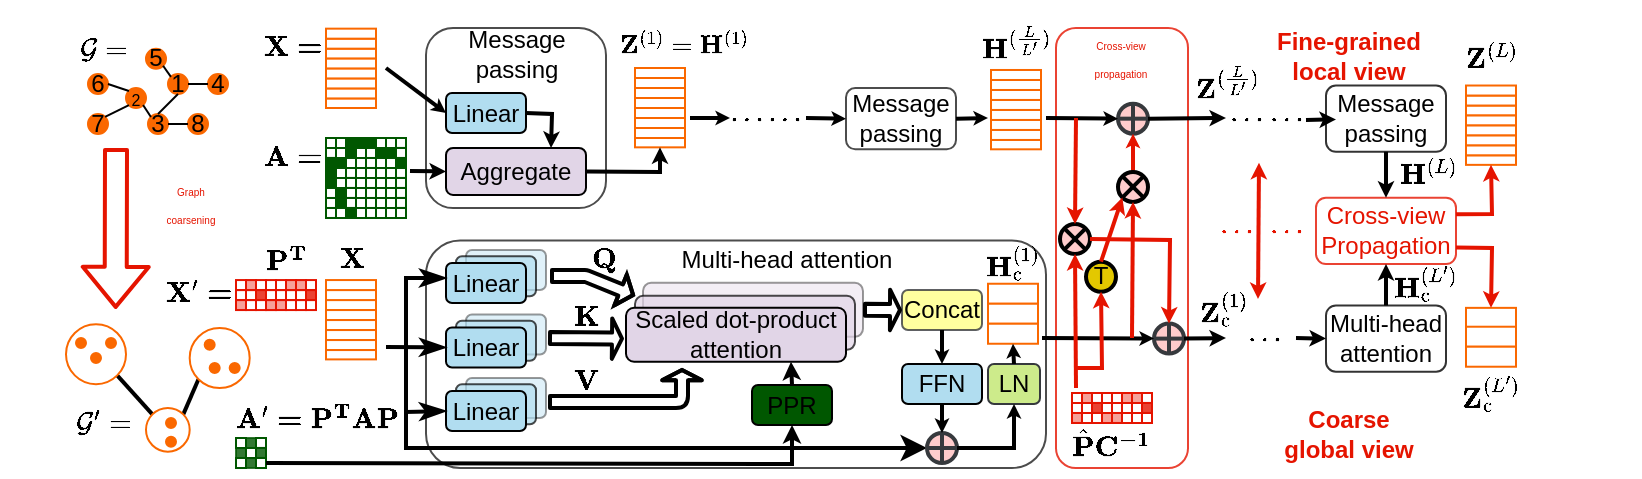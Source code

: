 <mxfile version="15.4.3" type="github">
  <diagram id="CfByyXH98lyFo_TxjOTY" name="Page-1">
    <mxGraphModel dx="946" dy="494" grid="1" gridSize="10" guides="1" tooltips="1" connect="1" arrows="1" fold="1" page="1" pageScale="1" pageWidth="400" pageHeight="300" math="1" shadow="0">
      <root>
        <mxCell id="0" />
        <mxCell id="1" parent="0" />
        <mxCell id="hvkKBYjA_RCPySfNQyHa-18" value="" style="rounded=1;whiteSpace=wrap;html=1;fontColor=#E51400;strokeWidth=1;fillColor=none;opacity=80;strokeColor=#E51400;" parent="1" vertex="1">
          <mxGeometry x="535" y="20" width="66" height="220" as="geometry" />
        </mxCell>
        <mxCell id="TVpiPLjPCfYYswbtp5a_-252" value="\(\bf{A}&#39;=\bf{P}^{\text{T}}\bf{A}\bf{P}\)" style="text;html=1;resizable=0;autosize=1;align=center;verticalAlign=middle;points=[];fillColor=none;strokeColor=none;rounded=0;" parent="1" vertex="1">
          <mxGeometry x="60" y="204.93" width="210" height="20" as="geometry" />
        </mxCell>
        <mxCell id="TVpiPLjPCfYYswbtp5a_-145" value="\(\bf{P}^{\text{T}}\)" style="text;html=1;resizable=0;autosize=1;align=center;verticalAlign=middle;points=[];fillColor=none;strokeColor=none;rounded=0;" parent="1" vertex="1">
          <mxGeometry x="95" y="126.25" width="110" height="20" as="geometry" />
        </mxCell>
        <mxCell id="TVpiPLjPCfYYswbtp5a_-34" value="" style="rounded=1;whiteSpace=wrap;html=1;hachureGap=4;pointerEvents=0;strokeColor=#000000;fillColor=#b1ddf0;opacity=40;" parent="1" vertex="1">
          <mxGeometry x="240" y="131" width="40" height="20" as="geometry" />
        </mxCell>
        <mxCell id="TVpiPLjPCfYYswbtp5a_-33" value="" style="rounded=1;whiteSpace=wrap;html=1;hachureGap=4;pointerEvents=0;strokeColor=#000000;fillColor=#b1ddf0;opacity=70;" parent="1" vertex="1">
          <mxGeometry x="235" y="134.16" width="40" height="20" as="geometry" />
        </mxCell>
        <mxCell id="TVpiPLjPCfYYswbtp5a_-28" value="" style="rounded=1;whiteSpace=wrap;html=1;hachureGap=4;pointerEvents=0;fillColor=#e1d5e7;opacity=40;strokeColor=#000000;" parent="1" vertex="1">
          <mxGeometry x="328.5" y="147.43" width="110" height="27" as="geometry" />
        </mxCell>
        <mxCell id="TVpiPLjPCfYYswbtp5a_-27" value="" style="rounded=1;whiteSpace=wrap;html=1;hachureGap=4;pointerEvents=0;fillColor=#e1d5e7;opacity=70;strokeColor=#000000;" parent="1" vertex="1">
          <mxGeometry x="324.5" y="153.93" width="110" height="27" as="geometry" />
        </mxCell>
        <mxCell id="kGuZ0Swbfz_hp6WvDoyl-2" value="\(\mathcal{G}=\)" style="text;html=1;resizable=0;autosize=1;align=center;verticalAlign=middle;points=[];fillColor=none;strokeColor=none;rounded=0;" parent="1" vertex="1">
          <mxGeometry x="7.5" y="20.99" width="100" height="20" as="geometry" />
        </mxCell>
        <mxCell id="kGuZ0Swbfz_hp6WvDoyl-3" value="7" style="ellipse;whiteSpace=wrap;html=1;aspect=fixed;fillColor=#fa6800;fontColor=#000000;strokeColor=#FA6800;" parent="1" vertex="1">
          <mxGeometry x="51" y="63" width="10" height="10" as="geometry" />
        </mxCell>
        <mxCell id="kGuZ0Swbfz_hp6WvDoyl-4" value="&lt;font style=&quot;font-size: 8px&quot;&gt;2&lt;/font&gt;" style="ellipse;whiteSpace=wrap;html=1;aspect=fixed;fillColor=#fa6800;fontColor=#000000;strokeColor=#FA6800;" parent="1" vertex="1">
          <mxGeometry x="70" y="50" width="10" height="10" as="geometry" />
        </mxCell>
        <mxCell id="kGuZ0Swbfz_hp6WvDoyl-5" value="6" style="ellipse;whiteSpace=wrap;html=1;aspect=fixed;fillColor=#fa6800;fontColor=#000000;strokeColor=#FA6800;" parent="1" vertex="1">
          <mxGeometry x="51" y="43" width="10" height="10" as="geometry" />
        </mxCell>
        <mxCell id="kGuZ0Swbfz_hp6WvDoyl-6" value="" style="endArrow=none;html=1;entryX=0;entryY=0;entryDx=0;entryDy=0;exitX=1;exitY=0.5;exitDx=0;exitDy=0;" parent="1" source="kGuZ0Swbfz_hp6WvDoyl-5" target="kGuZ0Swbfz_hp6WvDoyl-4" edge="1">
          <mxGeometry width="50" height="50" relative="1" as="geometry">
            <mxPoint x="91" y="33" as="sourcePoint" />
            <mxPoint x="76" y="58" as="targetPoint" />
          </mxGeometry>
        </mxCell>
        <mxCell id="kGuZ0Swbfz_hp6WvDoyl-7" value="" style="endArrow=none;html=1;exitX=1;exitY=0;exitDx=0;exitDy=0;entryX=0;entryY=1;entryDx=0;entryDy=0;" parent="1" source="kGuZ0Swbfz_hp6WvDoyl-3" target="kGuZ0Swbfz_hp6WvDoyl-4" edge="1">
          <mxGeometry width="50" height="50" relative="1" as="geometry">
            <mxPoint x="111" y="235" as="sourcePoint" />
            <mxPoint x="121" y="235" as="targetPoint" />
          </mxGeometry>
        </mxCell>
        <mxCell id="kGuZ0Swbfz_hp6WvDoyl-8" value="3" style="ellipse;whiteSpace=wrap;html=1;aspect=fixed;fillColor=#fa6800;fontColor=#000000;strokeColor=#FA6800;" parent="1" vertex="1">
          <mxGeometry x="81" y="63" width="10" height="10" as="geometry" />
        </mxCell>
        <mxCell id="kGuZ0Swbfz_hp6WvDoyl-10" value="8" style="ellipse;whiteSpace=wrap;html=1;aspect=fixed;fillColor=#fa6800;fontColor=#000000;strokeColor=#FA6800;" parent="1" vertex="1">
          <mxGeometry x="101" y="63" width="10" height="10" as="geometry" />
        </mxCell>
        <mxCell id="kGuZ0Swbfz_hp6WvDoyl-11" value="" style="endArrow=none;html=1;exitX=1;exitY=1;exitDx=0;exitDy=0;entryX=0;entryY=0;entryDx=0;entryDy=0;" parent="1" source="kGuZ0Swbfz_hp6WvDoyl-4" target="kGuZ0Swbfz_hp6WvDoyl-8" edge="1">
          <mxGeometry width="50" height="50" relative="1" as="geometry">
            <mxPoint x="70" y="83" as="sourcePoint" />
            <mxPoint x="66" y="83" as="targetPoint" />
          </mxGeometry>
        </mxCell>
        <mxCell id="kGuZ0Swbfz_hp6WvDoyl-12" value="" style="endArrow=none;html=1;exitX=1;exitY=0.5;exitDx=0;exitDy=0;entryX=0;entryY=0.5;entryDx=0;entryDy=0;" parent="1" source="kGuZ0Swbfz_hp6WvDoyl-8" target="kGuZ0Swbfz_hp6WvDoyl-10" edge="1">
          <mxGeometry width="50" height="50" relative="1" as="geometry">
            <mxPoint x="131" y="235" as="sourcePoint" />
            <mxPoint x="151" y="235" as="targetPoint" />
          </mxGeometry>
        </mxCell>
        <mxCell id="kGuZ0Swbfz_hp6WvDoyl-14" value="1" style="ellipse;whiteSpace=wrap;html=1;aspect=fixed;fillColor=#fa6800;fontColor=#000000;strokeColor=#FA6800;" parent="1" vertex="1">
          <mxGeometry x="91" y="43" width="10" height="10" as="geometry" />
        </mxCell>
        <mxCell id="kGuZ0Swbfz_hp6WvDoyl-15" value="4" style="ellipse;whiteSpace=wrap;html=1;aspect=fixed;fillColor=#fa6800;fontColor=#000000;strokeColor=#FA6800;" parent="1" vertex="1">
          <mxGeometry x="111" y="43" width="10" height="10" as="geometry" />
        </mxCell>
        <mxCell id="kGuZ0Swbfz_hp6WvDoyl-16" value="5" style="ellipse;whiteSpace=wrap;html=1;aspect=fixed;fillColor=#fa6800;fontColor=#000000;strokeColor=#FA6800;" parent="1" vertex="1">
          <mxGeometry x="80" y="30.33" width="10" height="10" as="geometry" />
        </mxCell>
        <mxCell id="kGuZ0Swbfz_hp6WvDoyl-17" value="" style="endArrow=none;html=1;exitX=1;exitY=0.5;exitDx=0;exitDy=0;entryX=0;entryY=0.5;entryDx=0;entryDy=0;" parent="1" source="kGuZ0Swbfz_hp6WvDoyl-14" target="kGuZ0Swbfz_hp6WvDoyl-15" edge="1">
          <mxGeometry width="50" height="50" relative="1" as="geometry">
            <mxPoint x="161" y="235" as="sourcePoint" />
            <mxPoint x="171" y="235" as="targetPoint" />
          </mxGeometry>
        </mxCell>
        <mxCell id="kGuZ0Swbfz_hp6WvDoyl-18" value="" style="endArrow=none;html=1;exitX=1;exitY=1;exitDx=0;exitDy=0;entryX=0;entryY=0;entryDx=0;entryDy=0;" parent="1" source="kGuZ0Swbfz_hp6WvDoyl-16" target="kGuZ0Swbfz_hp6WvDoyl-14" edge="1">
          <mxGeometry width="50" height="50" relative="1" as="geometry">
            <mxPoint x="161" y="215" as="sourcePoint" />
            <mxPoint x="171" y="215" as="targetPoint" />
          </mxGeometry>
        </mxCell>
        <mxCell id="kGuZ0Swbfz_hp6WvDoyl-19" value="" style="endArrow=none;html=1;entryX=0.5;entryY=0;entryDx=0;entryDy=0;exitX=0.5;exitY=1;exitDx=0;exitDy=0;" parent="1" source="kGuZ0Swbfz_hp6WvDoyl-14" target="kGuZ0Swbfz_hp6WvDoyl-8" edge="1">
          <mxGeometry width="50" height="50" relative="1" as="geometry">
            <mxPoint x="146" y="215" as="sourcePoint" />
            <mxPoint x="151" y="215" as="targetPoint" />
          </mxGeometry>
        </mxCell>
        <mxCell id="3dyqp-hgBsEXuZw8hZt5-2" value="\(\mathcal{G&#39;}=\)" style="text;html=1;resizable=0;autosize=1;align=center;verticalAlign=middle;points=[];fillColor=none;strokeColor=none;rounded=0;" parent="1" vertex="1">
          <mxGeometry x="7.5" y="208" width="100" height="20" as="geometry" />
        </mxCell>
        <mxCell id="3dyqp-hgBsEXuZw8hZt5-3" value="" style="shape=flexArrow;endArrow=classic;html=1;strokeColor=#E51400;strokeWidth=2;fillColor=none;" parent="1" edge="1">
          <mxGeometry width="50" height="50" relative="1" as="geometry">
            <mxPoint x="65" y="80" as="sourcePoint" />
            <mxPoint x="64.83" y="160.43" as="targetPoint" />
          </mxGeometry>
        </mxCell>
        <mxCell id="3dyqp-hgBsEXuZw8hZt5-4" value="&lt;font style=&quot;font-size: 5px&quot; color=&quot;#e51400&quot;&gt;Graph&lt;br&gt;coarsening&lt;/font&gt;" style="edgeLabel;html=1;align=center;verticalAlign=middle;resizable=0;points=[];labelBackgroundColor=none;" parent="3dyqp-hgBsEXuZw8hZt5-3" vertex="1" connectable="0">
          <mxGeometry x="-0.463" y="-1" relative="1" as="geometry">
            <mxPoint x="38" y="5" as="offset" />
          </mxGeometry>
        </mxCell>
        <mxCell id="3dyqp-hgBsEXuZw8hZt5-45" value="" style="rounded=0;whiteSpace=wrap;html=1;labelBackgroundColor=none;strokeColor=#FA6800;" parent="1" vertex="1">
          <mxGeometry x="170" y="30.33" width="25" height="5" as="geometry" />
        </mxCell>
        <mxCell id="3dyqp-hgBsEXuZw8hZt5-46" value="" style="rounded=0;whiteSpace=wrap;html=1;labelBackgroundColor=none;strokeColor=#FA6800;" parent="1" vertex="1">
          <mxGeometry x="170" y="25.33" width="25" height="5" as="geometry" />
        </mxCell>
        <mxCell id="3dyqp-hgBsEXuZw8hZt5-47" value="" style="rounded=0;whiteSpace=wrap;html=1;labelBackgroundColor=none;strokeColor=#FA6800;" parent="1" vertex="1">
          <mxGeometry x="170" y="20.33" width="25" height="5" as="geometry" />
        </mxCell>
        <mxCell id="3dyqp-hgBsEXuZw8hZt5-54" value="\(\bf{X&#39;}=\)" style="text;html=1;resizable=0;autosize=1;align=center;verticalAlign=middle;points=[];fillColor=none;strokeColor=none;rounded=0;" parent="1" vertex="1">
          <mxGeometry x="71" y="142.87" width="70" height="20" as="geometry" />
        </mxCell>
        <mxCell id="3dyqp-hgBsEXuZw8hZt5-55" value="\(\bf{X}=\)" style="text;html=1;resizable=0;autosize=1;align=center;verticalAlign=middle;points=[];fillColor=none;strokeColor=none;rounded=0;" parent="1" vertex="1">
          <mxGeometry x="117.5" y="20" width="70" height="20" as="geometry" />
        </mxCell>
        <mxCell id="3dyqp-hgBsEXuZw8hZt5-56" value="" style="rounded=0;whiteSpace=wrap;html=1;labelBackgroundColor=none;strokeColor=#FA6800;" parent="1" vertex="1">
          <mxGeometry x="170" y="35.33" width="25" height="5" as="geometry" />
        </mxCell>
        <mxCell id="3dyqp-hgBsEXuZw8hZt5-57" value="" style="rounded=0;whiteSpace=wrap;html=1;labelBackgroundColor=none;strokeColor=#FA6800;" parent="1" vertex="1">
          <mxGeometry x="170" y="40.33" width="25" height="5" as="geometry" />
        </mxCell>
        <mxCell id="TVpiPLjPCfYYswbtp5a_-14" value="" style="rounded=0;whiteSpace=wrap;html=1;labelBackgroundColor=none;strokeColor=#FA6800;" parent="1" vertex="1">
          <mxGeometry x="170" y="45.33" width="25" height="5" as="geometry" />
        </mxCell>
        <mxCell id="TVpiPLjPCfYYswbtp5a_-15" value="" style="rounded=0;whiteSpace=wrap;html=1;labelBackgroundColor=none;strokeColor=#FA6800;" parent="1" vertex="1">
          <mxGeometry x="170" y="50.33" width="25" height="5" as="geometry" />
        </mxCell>
        <mxCell id="TVpiPLjPCfYYswbtp5a_-16" value="" style="rounded=0;whiteSpace=wrap;html=1;labelBackgroundColor=none;strokeColor=#FA6800;" parent="1" vertex="1">
          <mxGeometry x="170" y="55.33" width="25" height="4.67" as="geometry" />
        </mxCell>
        <mxCell id="TVpiPLjPCfYYswbtp5a_-19" value="Multi-head attention" style="text;html=1;resizable=0;autosize=1;align=center;verticalAlign=middle;points=[];fillColor=none;strokeColor=none;rounded=0;hachureGap=4;pointerEvents=0;" parent="1" vertex="1">
          <mxGeometry x="340" y="126.25" width="120" height="20" as="geometry" />
        </mxCell>
        <mxCell id="TVpiPLjPCfYYswbtp5a_-26" value="Scaled dot-product&lt;br&gt;attention" style="rounded=1;whiteSpace=wrap;html=1;hachureGap=4;pointerEvents=0;fillColor=#e1d5e7;strokeColor=#000000;" parent="1" vertex="1">
          <mxGeometry x="320" y="159.87" width="110" height="27" as="geometry" />
        </mxCell>
        <mxCell id="TVpiPLjPCfYYswbtp5a_-30" value="" style="rounded=1;whiteSpace=wrap;html=1;hachureGap=4;pointerEvents=0;strokeColor=#000000;fillColor=none;opacity=70;" parent="1" vertex="1">
          <mxGeometry x="220" y="126.25" width="310" height="113.75" as="geometry" />
        </mxCell>
        <mxCell id="TVpiPLjPCfYYswbtp5a_-31" value="Linear" style="rounded=1;whiteSpace=wrap;html=1;hachureGap=4;pointerEvents=0;strokeColor=#000000;fillColor=#b1ddf0;" parent="1" vertex="1">
          <mxGeometry x="230" y="137.5" width="40" height="20" as="geometry" />
        </mxCell>
        <mxCell id="TVpiPLjPCfYYswbtp5a_-35" value="" style="rounded=1;whiteSpace=wrap;html=1;hachureGap=4;pointerEvents=0;strokeColor=#000000;fillColor=#b1ddf0;opacity=40;" parent="1" vertex="1">
          <mxGeometry x="240" y="163.25" width="40" height="20" as="geometry" />
        </mxCell>
        <mxCell id="TVpiPLjPCfYYswbtp5a_-36" value="" style="rounded=1;whiteSpace=wrap;html=1;hachureGap=4;pointerEvents=0;strokeColor=#000000;fillColor=#b1ddf0;opacity=70;" parent="1" vertex="1">
          <mxGeometry x="235" y="166.41" width="40" height="20" as="geometry" />
        </mxCell>
        <mxCell id="TVpiPLjPCfYYswbtp5a_-37" value="Linear" style="rounded=1;whiteSpace=wrap;html=1;hachureGap=4;pointerEvents=0;strokeColor=#000000;fillColor=#b1ddf0;" parent="1" vertex="1">
          <mxGeometry x="230" y="169.75" width="40" height="20" as="geometry" />
        </mxCell>
        <mxCell id="TVpiPLjPCfYYswbtp5a_-38" value="" style="rounded=1;whiteSpace=wrap;html=1;hachureGap=4;pointerEvents=0;strokeColor=#000000;fillColor=#b1ddf0;opacity=40;" parent="1" vertex="1">
          <mxGeometry x="240" y="195" width="40" height="20" as="geometry" />
        </mxCell>
        <mxCell id="TVpiPLjPCfYYswbtp5a_-39" value="" style="rounded=1;whiteSpace=wrap;html=1;hachureGap=4;pointerEvents=0;strokeColor=#000000;fillColor=#b1ddf0;opacity=70;" parent="1" vertex="1">
          <mxGeometry x="235" y="198.16" width="40" height="20" as="geometry" />
        </mxCell>
        <mxCell id="TVpiPLjPCfYYswbtp5a_-40" value="Linear" style="rounded=1;whiteSpace=wrap;html=1;hachureGap=4;pointerEvents=0;strokeColor=#000000;fillColor=#b1ddf0;" parent="1" vertex="1">
          <mxGeometry x="230" y="201.5" width="40" height="20" as="geometry" />
        </mxCell>
        <mxCell id="TVpiPLjPCfYYswbtp5a_-45" value="" style="endArrow=classicThin;html=1;startSize=14;endSize=7;sourcePerimeterSpacing=7;targetPerimeterSpacing=21;strokeWidth=2;endFill=1;entryX=0;entryY=0.5;entryDx=0;entryDy=0;" parent="1" target="TVpiPLjPCfYYswbtp5a_-37" edge="1">
          <mxGeometry width="50" height="50" relative="1" as="geometry">
            <mxPoint x="200" y="179.5" as="sourcePoint" />
            <mxPoint x="230" y="180.31" as="targetPoint" />
          </mxGeometry>
        </mxCell>
        <mxCell id="TVpiPLjPCfYYswbtp5a_-46" value="" style="endArrow=classicThin;html=1;startSize=14;endSize=7;sourcePerimeterSpacing=2;targetPerimeterSpacing=14;strokeWidth=2;endFill=1;rounded=0;entryX=0;entryY=0.5;entryDx=0;entryDy=0;" parent="1" target="TVpiPLjPCfYYswbtp5a_-40" edge="1">
          <mxGeometry width="50" height="50" relative="1" as="geometry">
            <mxPoint x="210" y="179" as="sourcePoint" />
            <mxPoint x="230" y="220" as="targetPoint" />
            <Array as="points">
              <mxPoint x="210" y="212" />
            </Array>
          </mxGeometry>
        </mxCell>
        <mxCell id="TVpiPLjPCfYYswbtp5a_-47" value="" style="endArrow=classicThin;html=1;startSize=14;endSize=7;sourcePerimeterSpacing=2;targetPerimeterSpacing=14;strokeWidth=2;endFill=1;rounded=0;" parent="1" edge="1">
          <mxGeometry width="50" height="50" relative="1" as="geometry">
            <mxPoint x="210" y="180" as="sourcePoint" />
            <mxPoint x="230" y="145" as="targetPoint" />
            <Array as="points">
              <mxPoint x="210" y="145" />
            </Array>
          </mxGeometry>
        </mxCell>
        <mxCell id="TVpiPLjPCfYYswbtp5a_-49" value="" style="endArrow=classic;html=1;startSize=14;endSize=7;sourcePerimeterSpacing=2;targetPerimeterSpacing=14;strokeWidth=2;entryX=0;entryY=0.5;entryDx=0;entryDy=0;entryPerimeter=0;rounded=0;" parent="1" target="TVpiPLjPCfYYswbtp5a_-103" edge="1">
          <mxGeometry width="50" height="50" relative="1" as="geometry">
            <mxPoint x="210" y="180" as="sourcePoint" />
            <mxPoint x="430" y="227.26" as="targetPoint" />
            <Array as="points">
              <mxPoint x="210" y="230" />
            </Array>
          </mxGeometry>
        </mxCell>
        <mxCell id="TVpiPLjPCfYYswbtp5a_-54" value="" style="whiteSpace=wrap;html=1;aspect=fixed;hachureGap=4;pointerEvents=0;strokeColor=#E51400;fillColor=default;fontColor=#ffffff;" parent="1" vertex="1">
          <mxGeometry x="130" y="146.03" width="5" height="5" as="geometry" />
        </mxCell>
        <mxCell id="TVpiPLjPCfYYswbtp5a_-55" value="" style="whiteSpace=wrap;html=1;aspect=fixed;hachureGap=4;pointerEvents=0;strokeColor=#E51400;fillColor=none;fontColor=#ffffff;" parent="1" vertex="1">
          <mxGeometry x="135" y="146.03" width="5" height="5" as="geometry" />
        </mxCell>
        <mxCell id="TVpiPLjPCfYYswbtp5a_-56" value="" style="whiteSpace=wrap;html=1;aspect=fixed;hachureGap=4;pointerEvents=0;strokeColor=#E51400;fillColor=none;fontColor=#ffffff;" parent="1" vertex="1">
          <mxGeometry x="140" y="146.03" width="5" height="5" as="geometry" />
        </mxCell>
        <mxCell id="TVpiPLjPCfYYswbtp5a_-57" value="" style="whiteSpace=wrap;html=1;aspect=fixed;hachureGap=4;pointerEvents=0;strokeColor=#E51400;fillColor=none;fontColor=#ffffff;" parent="1" vertex="1">
          <mxGeometry x="145" y="146.03" width="5" height="5" as="geometry" />
        </mxCell>
        <mxCell id="TVpiPLjPCfYYswbtp5a_-58" value="" style="whiteSpace=wrap;html=1;aspect=fixed;hachureGap=4;pointerEvents=0;strokeColor=#E51400;fillColor=none;fontColor=#ffffff;" parent="1" vertex="1">
          <mxGeometry x="150" y="146.03" width="5" height="5" as="geometry" />
        </mxCell>
        <mxCell id="TVpiPLjPCfYYswbtp5a_-59" value="" style="whiteSpace=wrap;html=1;aspect=fixed;hachureGap=4;pointerEvents=0;strokeColor=#E51400;fillColor=none;fontColor=#ffffff;" parent="1" vertex="1">
          <mxGeometry x="155" y="146.03" width="5" height="5" as="geometry" />
        </mxCell>
        <mxCell id="TVpiPLjPCfYYswbtp5a_-60" value="" style="whiteSpace=wrap;html=1;aspect=fixed;hachureGap=4;pointerEvents=0;strokeColor=#E51400;fillColor=none;fontColor=#ffffff;" parent="1" vertex="1">
          <mxGeometry x="125" y="146.03" width="5" height="5" as="geometry" />
        </mxCell>
        <mxCell id="TVpiPLjPCfYYswbtp5a_-61" value="" style="whiteSpace=wrap;html=1;aspect=fixed;hachureGap=4;pointerEvents=0;strokeColor=#E51400;fillColor=none;fontColor=#ffffff;" parent="1" vertex="1">
          <mxGeometry x="160" y="146.03" width="5" height="5" as="geometry" />
        </mxCell>
        <mxCell id="TVpiPLjPCfYYswbtp5a_-62" value="" style="whiteSpace=wrap;html=1;aspect=fixed;hachureGap=4;pointerEvents=0;strokeColor=#E51400;fillColor=none;fontColor=#ffffff;" parent="1" vertex="1">
          <mxGeometry x="130" y="151.03" width="5" height="5" as="geometry" />
        </mxCell>
        <mxCell id="TVpiPLjPCfYYswbtp5a_-63" value="" style="whiteSpace=wrap;html=1;aspect=fixed;hachureGap=4;pointerEvents=0;strokeColor=#E51400;fillColor=none;fontColor=#ffffff;" parent="1" vertex="1">
          <mxGeometry x="135" y="151.03" width="5" height="5" as="geometry" />
        </mxCell>
        <mxCell id="TVpiPLjPCfYYswbtp5a_-64" value="" style="whiteSpace=wrap;html=1;aspect=fixed;hachureGap=4;pointerEvents=0;strokeColor=#E51400;fillColor=none;fontColor=#ffffff;" parent="1" vertex="1">
          <mxGeometry x="140" y="151.03" width="5" height="5" as="geometry" />
        </mxCell>
        <mxCell id="TVpiPLjPCfYYswbtp5a_-65" value="" style="whiteSpace=wrap;html=1;aspect=fixed;hachureGap=4;pointerEvents=0;strokeColor=#E51400;fillColor=none;fontColor=#ffffff;" parent="1" vertex="1">
          <mxGeometry x="145" y="151.03" width="5" height="5" as="geometry" />
        </mxCell>
        <mxCell id="TVpiPLjPCfYYswbtp5a_-66" value="" style="whiteSpace=wrap;html=1;aspect=fixed;hachureGap=4;pointerEvents=0;strokeColor=#E51400;fillColor=none;fontColor=#ffffff;" parent="1" vertex="1">
          <mxGeometry x="150" y="151.03" width="5" height="5" as="geometry" />
        </mxCell>
        <mxCell id="TVpiPLjPCfYYswbtp5a_-67" value="" style="whiteSpace=wrap;html=1;aspect=fixed;hachureGap=4;pointerEvents=0;strokeColor=#E51400;fillColor=none;fontColor=#ffffff;" parent="1" vertex="1">
          <mxGeometry x="155" y="151.03" width="5" height="5" as="geometry" />
        </mxCell>
        <mxCell id="TVpiPLjPCfYYswbtp5a_-68" value="" style="whiteSpace=wrap;html=1;aspect=fixed;hachureGap=4;pointerEvents=0;strokeColor=#E51400;fillColor=none;fontColor=#ffffff;" parent="1" vertex="1">
          <mxGeometry x="125" y="151.03" width="5" height="5" as="geometry" />
        </mxCell>
        <mxCell id="TVpiPLjPCfYYswbtp5a_-69" value="" style="whiteSpace=wrap;html=1;aspect=fixed;hachureGap=4;pointerEvents=0;strokeColor=#E51400;fillColor=none;fontColor=#ffffff;" parent="1" vertex="1">
          <mxGeometry x="160" y="151.03" width="5" height="5" as="geometry" />
        </mxCell>
        <mxCell id="TVpiPLjPCfYYswbtp5a_-70" value="" style="whiteSpace=wrap;html=1;aspect=fixed;hachureGap=4;pointerEvents=0;strokeColor=#E51400;fillColor=none;fontColor=#ffffff;" parent="1" vertex="1">
          <mxGeometry x="130" y="156.03" width="5" height="5" as="geometry" />
        </mxCell>
        <mxCell id="TVpiPLjPCfYYswbtp5a_-71" value="" style="whiteSpace=wrap;html=1;aspect=fixed;hachureGap=4;pointerEvents=0;strokeColor=#E51400;fillColor=none;fontColor=#ffffff;" parent="1" vertex="1">
          <mxGeometry x="135" y="156.03" width="5" height="5" as="geometry" />
        </mxCell>
        <mxCell id="TVpiPLjPCfYYswbtp5a_-72" value="" style="whiteSpace=wrap;html=1;aspect=fixed;hachureGap=4;pointerEvents=0;strokeColor=#E51400;fillColor=none;fontColor=#ffffff;" parent="1" vertex="1">
          <mxGeometry x="140" y="156.03" width="5" height="5" as="geometry" />
        </mxCell>
        <mxCell id="TVpiPLjPCfYYswbtp5a_-73" value="" style="whiteSpace=wrap;html=1;aspect=fixed;hachureGap=4;pointerEvents=0;strokeColor=#E51400;fillColor=none;fontColor=#ffffff;" parent="1" vertex="1">
          <mxGeometry x="145" y="156.03" width="5" height="5" as="geometry" />
        </mxCell>
        <mxCell id="TVpiPLjPCfYYswbtp5a_-74" value="" style="whiteSpace=wrap;html=1;aspect=fixed;hachureGap=4;pointerEvents=0;strokeColor=#E51400;fillColor=none;fontColor=#ffffff;" parent="1" vertex="1">
          <mxGeometry x="150" y="156.03" width="5" height="5" as="geometry" />
        </mxCell>
        <mxCell id="TVpiPLjPCfYYswbtp5a_-75" value="" style="whiteSpace=wrap;html=1;aspect=fixed;hachureGap=4;pointerEvents=0;strokeColor=#E51400;fillColor=none;fontColor=#ffffff;" parent="1" vertex="1">
          <mxGeometry x="155" y="156.03" width="5" height="5" as="geometry" />
        </mxCell>
        <mxCell id="TVpiPLjPCfYYswbtp5a_-76" value="" style="whiteSpace=wrap;html=1;aspect=fixed;hachureGap=4;pointerEvents=0;strokeColor=#E51400;fillColor=none;fontColor=#ffffff;" parent="1" vertex="1">
          <mxGeometry x="125" y="156.03" width="5" height="5" as="geometry" />
        </mxCell>
        <mxCell id="TVpiPLjPCfYYswbtp5a_-77" value="" style="whiteSpace=wrap;html=1;aspect=fixed;hachureGap=4;pointerEvents=0;strokeColor=#E51400;fillColor=none;fontColor=#ffffff;" parent="1" vertex="1">
          <mxGeometry x="160" y="156.03" width="5" height="5" as="geometry" />
        </mxCell>
        <mxCell id="TVpiPLjPCfYYswbtp5a_-78" value="" style="whiteSpace=wrap;html=1;aspect=fixed;hachureGap=4;pointerEvents=0;strokeColor=#E51400;fillColor=#E51400;fontColor=#ffffff;opacity=40;" parent="1" vertex="1">
          <mxGeometry x="130" y="146.03" width="5" height="5" as="geometry" />
        </mxCell>
        <mxCell id="TVpiPLjPCfYYswbtp5a_-79" value="" style="whiteSpace=wrap;html=1;aspect=fixed;hachureGap=4;pointerEvents=0;strokeColor=#E51400;fillColor=#E51400;fontColor=#ffffff;opacity=40;" parent="1" vertex="1">
          <mxGeometry x="150" y="146.03" width="5" height="5" as="geometry" />
        </mxCell>
        <mxCell id="TVpiPLjPCfYYswbtp5a_-81" value="" style="whiteSpace=wrap;html=1;aspect=fixed;hachureGap=4;pointerEvents=0;strokeColor=#E51400;fillColor=#E51400;fontColor=#ffffff;opacity=40;" parent="1" vertex="1">
          <mxGeometry x="140" y="156.03" width="5" height="5" as="geometry" />
        </mxCell>
        <mxCell id="TVpiPLjPCfYYswbtp5a_-82" value="" style="whiteSpace=wrap;html=1;aspect=fixed;hachureGap=4;pointerEvents=0;strokeColor=#E51400;fillColor=#E51400;fontColor=#ffffff;opacity=40;" parent="1" vertex="1">
          <mxGeometry x="155" y="146.03" width="5" height="5" as="geometry" />
        </mxCell>
        <mxCell id="TVpiPLjPCfYYswbtp5a_-83" value="" style="whiteSpace=wrap;html=1;aspect=fixed;hachureGap=4;pointerEvents=0;strokeColor=#E51400;fillColor=#E51400;fontColor=#ffffff;opacity=80;" parent="1" vertex="1">
          <mxGeometry x="135" y="150.99" width="5" height="5" as="geometry" />
        </mxCell>
        <mxCell id="TVpiPLjPCfYYswbtp5a_-84" value="" style="whiteSpace=wrap;html=1;aspect=fixed;hachureGap=4;pointerEvents=0;strokeColor=#E51400;fillColor=#E51400;fontColor=#ffffff;opacity=40;" parent="1" vertex="1">
          <mxGeometry x="125" y="155.99" width="5" height="5" as="geometry" />
        </mxCell>
        <mxCell id="TVpiPLjPCfYYswbtp5a_-85" value="" style="whiteSpace=wrap;html=1;aspect=fixed;hachureGap=4;pointerEvents=0;strokeColor=#E51400;fillColor=#E51400;fontColor=#ffffff;opacity=40;" parent="1" vertex="1">
          <mxGeometry x="145" y="155.99" width="5" height="5" as="geometry" />
        </mxCell>
        <mxCell id="TVpiPLjPCfYYswbtp5a_-86" value="" style="whiteSpace=wrap;html=1;aspect=fixed;hachureGap=4;pointerEvents=0;strokeColor=#E51400;fillColor=#E51400;fontColor=#ffffff;opacity=80;" parent="1" vertex="1">
          <mxGeometry x="160" y="150.99" width="5" height="5" as="geometry" />
        </mxCell>
        <mxCell id="TVpiPLjPCfYYswbtp5a_-90" value="" style="shape=flexArrow;endArrow=classic;html=1;startSize=14;endSize=1.59;sourcePerimeterSpacing=2;targetPerimeterSpacing=14;strokeColor=#000000;strokeWidth=2;width=5;entryX=0;entryY=0;entryDx=0;entryDy=0;endWidth=8.458;" parent="1" target="TVpiPLjPCfYYswbtp5a_-27" edge="1">
          <mxGeometry width="50" height="50" relative="1" as="geometry">
            <mxPoint x="282" y="144" as="sourcePoint" />
            <mxPoint x="320" y="160" as="targetPoint" />
            <Array as="points">
              <mxPoint x="300" y="144" />
            </Array>
          </mxGeometry>
        </mxCell>
        <mxCell id="TVpiPLjPCfYYswbtp5a_-93" value="" style="shape=flexArrow;endArrow=classic;html=1;endSize=1;sourcePerimeterSpacing=2;targetPerimeterSpacing=14;strokeColor=#000000;strokeWidth=2;entryX=0;entryY=0.5;entryDx=0;entryDy=0;width=5;startSize=14;endWidth=12.222;" parent="1" edge="1">
          <mxGeometry width="50" height="50" relative="1" as="geometry">
            <mxPoint x="281" y="175" as="sourcePoint" />
            <mxPoint x="319" y="175.37" as="targetPoint" />
          </mxGeometry>
        </mxCell>
        <mxCell id="TVpiPLjPCfYYswbtp5a_-94" value="\(\mathbf{Q}\)" style="text;html=1;strokeColor=none;fillColor=none;align=center;verticalAlign=middle;whiteSpace=wrap;rounded=0;hachureGap=4;pointerEvents=0;opacity=80;" parent="1" vertex="1">
          <mxGeometry x="288.5" y="126.25" width="40" height="20" as="geometry" />
        </mxCell>
        <mxCell id="TVpiPLjPCfYYswbtp5a_-95" value="\(\mathbf{K}\)" style="text;html=1;strokeColor=none;fillColor=none;align=center;verticalAlign=middle;whiteSpace=wrap;rounded=0;hachureGap=4;pointerEvents=0;opacity=80;" parent="1" vertex="1">
          <mxGeometry x="280" y="154.53" width="40" height="20" as="geometry" />
        </mxCell>
        <mxCell id="TVpiPLjPCfYYswbtp5a_-96" value="" style="shape=flexArrow;endArrow=classic;html=1;startSize=14;endSize=1.056;sourcePerimeterSpacing=2;targetPerimeterSpacing=14;strokeColor=#000000;strokeWidth=2;width=5;endWidth=11.944;" parent="1" edge="1">
          <mxGeometry width="50" height="50" relative="1" as="geometry">
            <mxPoint x="281" y="207" as="sourcePoint" />
            <mxPoint x="348" y="190" as="targetPoint" />
            <Array as="points">
              <mxPoint x="348" y="207" />
            </Array>
          </mxGeometry>
        </mxCell>
        <mxCell id="TVpiPLjPCfYYswbtp5a_-97" value="\(\mathbf{V}\)" style="text;html=1;strokeColor=none;fillColor=none;align=center;verticalAlign=middle;whiteSpace=wrap;rounded=0;hachureGap=4;pointerEvents=0;opacity=80;" parent="1" vertex="1">
          <mxGeometry x="280" y="186.87" width="40" height="20" as="geometry" />
        </mxCell>
        <mxCell id="TVpiPLjPCfYYswbtp5a_-100" value="Concat" style="rounded=1;whiteSpace=wrap;html=1;hachureGap=4;pointerEvents=0;strokeColor=#36393d;fillColor=#ffff88;gradientDirection=radial;opacity=80;" parent="1" vertex="1">
          <mxGeometry x="458" y="151" width="40" height="20" as="geometry" />
        </mxCell>
        <mxCell id="TVpiPLjPCfYYswbtp5a_-101" value="" style="shape=flexArrow;endArrow=classic;html=1;endSize=1;sourcePerimeterSpacing=2;targetPerimeterSpacing=14;strokeColor=#000000;strokeWidth=2;width=5;startSize=14;endWidth=12.222;entryX=0;entryY=0.5;entryDx=0;entryDy=0;exitX=1;exitY=0.5;exitDx=0;exitDy=0;" parent="1" source="TVpiPLjPCfYYswbtp5a_-28" target="TVpiPLjPCfYYswbtp5a_-100" edge="1">
          <mxGeometry width="50" height="50" relative="1" as="geometry">
            <mxPoint x="462.5" y="140.88" as="sourcePoint" />
            <mxPoint x="482.5" y="140.88" as="targetPoint" />
          </mxGeometry>
        </mxCell>
        <mxCell id="TVpiPLjPCfYYswbtp5a_-102" value="FFN" style="rounded=1;whiteSpace=wrap;html=1;hachureGap=4;pointerEvents=0;strokeColor=#000000;fillColor=#b1ddf0;" parent="1" vertex="1">
          <mxGeometry x="458" y="188" width="40" height="20" as="geometry" />
        </mxCell>
        <mxCell id="TVpiPLjPCfYYswbtp5a_-103" value="" style="verticalLabelPosition=bottom;verticalAlign=top;html=1;shape=mxgraph.flowchart.summing_function;hachureGap=4;pointerEvents=0;strokeColor=#36393d;fillColor=#ffcccc;gradientDirection=radial;strokeWidth=2;" parent="1" vertex="1">
          <mxGeometry x="470.5" y="222.5" width="15" height="15" as="geometry" />
        </mxCell>
        <mxCell id="TVpiPLjPCfYYswbtp5a_-107" value="" style="endArrow=classic;html=1;startSize=14;endSize=1;sourcePerimeterSpacing=2;targetPerimeterSpacing=14;strokeColor=#000000;strokeWidth=2;fillColor=none;exitX=0.5;exitY=1;exitDx=0;exitDy=0;entryX=0.5;entryY=0;entryDx=0;entryDy=0;" parent="1" source="TVpiPLjPCfYYswbtp5a_-100" target="TVpiPLjPCfYYswbtp5a_-102" edge="1">
          <mxGeometry width="50" height="50" relative="1" as="geometry">
            <mxPoint x="487.5" y="310" as="sourcePoint" />
            <mxPoint x="537.5" y="260" as="targetPoint" />
          </mxGeometry>
        </mxCell>
        <mxCell id="TVpiPLjPCfYYswbtp5a_-108" value="" style="endArrow=classic;html=1;startSize=14;endSize=1;sourcePerimeterSpacing=2;targetPerimeterSpacing=14;strokeColor=#000000;strokeWidth=2;fillColor=none;exitX=0.5;exitY=1;exitDx=0;exitDy=0;entryX=0.5;entryY=0;entryDx=0;entryDy=0;entryPerimeter=0;" parent="1" source="TVpiPLjPCfYYswbtp5a_-102" target="TVpiPLjPCfYYswbtp5a_-103" edge="1">
          <mxGeometry width="50" height="50" relative="1" as="geometry">
            <mxPoint x="510" y="213" as="sourcePoint" />
            <mxPoint x="510" y="230" as="targetPoint" />
          </mxGeometry>
        </mxCell>
        <mxCell id="TVpiPLjPCfYYswbtp5a_-109" value="LN" style="rounded=1;whiteSpace=wrap;html=1;hachureGap=4;pointerEvents=0;strokeColor=#36393d;fillColor=#cdeb8b;" parent="1" vertex="1">
          <mxGeometry x="501" y="188" width="26" height="20" as="geometry" />
        </mxCell>
        <mxCell id="TVpiPLjPCfYYswbtp5a_-110" value="" style="endArrow=classic;html=1;startSize=14;endSize=1;sourcePerimeterSpacing=2;targetPerimeterSpacing=14;strokeColor=#000000;strokeWidth=2;fillColor=none;entryX=0.5;entryY=1;entryDx=0;entryDy=0;exitX=1;exitY=0.5;exitDx=0;exitDy=0;exitPerimeter=0;rounded=0;" parent="1" source="TVpiPLjPCfYYswbtp5a_-103" target="TVpiPLjPCfYYswbtp5a_-109" edge="1">
          <mxGeometry width="50" height="50" relative="1" as="geometry">
            <mxPoint x="530" y="290" as="sourcePoint" />
            <mxPoint x="580" y="240" as="targetPoint" />
            <Array as="points">
              <mxPoint x="514" y="230" />
            </Array>
          </mxGeometry>
        </mxCell>
        <mxCell id="TVpiPLjPCfYYswbtp5a_-111" value="\(\mathbf{H}_{\text{c}}^{(1)}\)" style="text;html=1;strokeColor=none;fillColor=none;align=center;verticalAlign=middle;whiteSpace=wrap;rounded=0;hachureGap=4;pointerEvents=0;opacity=80;" parent="1" vertex="1">
          <mxGeometry x="493.5" y="127.87" width="40" height="20" as="geometry" />
        </mxCell>
        <mxCell id="TVpiPLjPCfYYswbtp5a_-112" value="" style="rounded=0;whiteSpace=wrap;html=1;labelBackgroundColor=none;strokeColor=#FA6800;" parent="1" vertex="1">
          <mxGeometry x="501" y="147.87" width="25" height="10" as="geometry" />
        </mxCell>
        <mxCell id="TVpiPLjPCfYYswbtp5a_-113" value="" style="rounded=0;whiteSpace=wrap;html=1;labelBackgroundColor=none;strokeColor=#FA6800;" parent="1" vertex="1">
          <mxGeometry x="501" y="157.87" width="25" height="10" as="geometry" />
        </mxCell>
        <mxCell id="TVpiPLjPCfYYswbtp5a_-114" value="" style="rounded=0;whiteSpace=wrap;html=1;labelBackgroundColor=none;strokeColor=#FA6800;" parent="1" vertex="1">
          <mxGeometry x="501" y="167.87" width="25" height="10" as="geometry" />
        </mxCell>
        <mxCell id="TVpiPLjPCfYYswbtp5a_-115" value="" style="endArrow=classic;html=1;startSize=14;endSize=1;sourcePerimeterSpacing=2;targetPerimeterSpacing=14;strokeColor=#000000;strokeWidth=2;fillColor=none;exitX=0.5;exitY=0;exitDx=0;exitDy=0;entryX=0.5;entryY=1;entryDx=0;entryDy=0;" parent="1" source="TVpiPLjPCfYYswbtp5a_-109" target="TVpiPLjPCfYYswbtp5a_-114" edge="1">
          <mxGeometry width="50" height="50" relative="1" as="geometry">
            <mxPoint x="524" y="188" as="sourcePoint" />
            <mxPoint x="564" y="180" as="targetPoint" />
          </mxGeometry>
        </mxCell>
        <mxCell id="TVpiPLjPCfYYswbtp5a_-116" value="" style="verticalLabelPosition=bottom;verticalAlign=top;html=1;shape=mxgraph.flowchart.summing_function;hachureGap=4;pointerEvents=0;strokeColor=#36393d;fillColor=#ffcccc;gradientDirection=radial;strokeWidth=2;" parent="1" vertex="1">
          <mxGeometry x="584" y="167.8" width="15" height="15" as="geometry" />
        </mxCell>
        <mxCell id="TVpiPLjPCfYYswbtp5a_-117" value="" style="endArrow=classic;html=1;startSize=14;endSize=1;sourcePerimeterSpacing=2;targetPerimeterSpacing=14;strokeColor=#000000;strokeWidth=2;fillColor=none;entryX=0;entryY=0.5;entryDx=0;entryDy=0;entryPerimeter=0;" parent="1" target="TVpiPLjPCfYYswbtp5a_-116" edge="1">
          <mxGeometry width="50" height="50" relative="1" as="geometry">
            <mxPoint x="528" y="175" as="sourcePoint" />
            <mxPoint x="570" y="45" as="targetPoint" />
          </mxGeometry>
        </mxCell>
        <mxCell id="TVpiPLjPCfYYswbtp5a_-127" value="" style="verticalLabelPosition=bottom;verticalAlign=top;html=1;shape=mxgraph.flowchart.summing_function;hachureGap=4;pointerEvents=0;strokeColor=#36393d;fillColor=#ffcccc;gradientDirection=radial;strokeWidth=2;" parent="1" vertex="1">
          <mxGeometry x="566" y="57.83" width="15" height="15" as="geometry" />
        </mxCell>
        <mxCell id="TVpiPLjPCfYYswbtp5a_-130" value="" style="endArrow=classic;html=1;startSize=14;endSize=1;sourcePerimeterSpacing=2;targetPerimeterSpacing=14;strokeColor=#000000;strokeWidth=2;fillColor=none;entryX=0;entryY=0.5;entryDx=0;entryDy=0;entryPerimeter=0;" parent="1" target="TVpiPLjPCfYYswbtp5a_-127" edge="1">
          <mxGeometry width="50" height="50" relative="1" as="geometry">
            <mxPoint x="530" y="65" as="sourcePoint" />
            <mxPoint x="450" y="40" as="targetPoint" />
          </mxGeometry>
        </mxCell>
        <mxCell id="TVpiPLjPCfYYswbtp5a_-131" value="" style="endArrow=classic;html=1;startSize=14;endSize=1;sourcePerimeterSpacing=2;targetPerimeterSpacing=14;strokeColor=#E51400;strokeWidth=2;fillColor=none;entryX=0.5;entryY=1;entryDx=0;entryDy=0;entryPerimeter=0;rounded=0;exitX=0.5;exitY=0;exitDx=0;exitDy=0;exitPerimeter=0;" parent="1" source="TVpiPLjPCfYYswbtp5a_-283" target="TVpiPLjPCfYYswbtp5a_-127" edge="1">
          <mxGeometry width="50" height="50" relative="1" as="geometry">
            <mxPoint x="601" y="110" as="sourcePoint" />
            <mxPoint x="700" y="190" as="targetPoint" />
            <Array as="points" />
          </mxGeometry>
        </mxCell>
        <mxCell id="TVpiPLjPCfYYswbtp5a_-133" value="\(\mathbf{H}^{(\frac{L}{L&#39;})}\)" style="text;html=1;strokeColor=none;fillColor=none;align=center;verticalAlign=middle;whiteSpace=wrap;rounded=0;hachureGap=4;pointerEvents=0;opacity=80;" parent="1" vertex="1">
          <mxGeometry x="495" y="17.66" width="40" height="20" as="geometry" />
        </mxCell>
        <mxCell id="TVpiPLjPCfYYswbtp5a_-134" value="" style="rounded=1;whiteSpace=wrap;html=1;hachureGap=4;pointerEvents=0;strokeColor=#000000;strokeWidth=1;fillColor=none;gradientColor=none;gradientDirection=radial;opacity=70;" parent="1" vertex="1">
          <mxGeometry x="220" y="20" width="90" height="90" as="geometry" />
        </mxCell>
        <mxCell id="TVpiPLjPCfYYswbtp5a_-135" value="Message&lt;br&gt;passing" style="text;html=1;resizable=0;autosize=1;align=center;verticalAlign=middle;points=[];fillColor=none;strokeColor=none;rounded=0;hachureGap=4;pointerEvents=0;" parent="1" vertex="1">
          <mxGeometry x="235" y="17.66" width="60" height="30" as="geometry" />
        </mxCell>
        <mxCell id="TVpiPLjPCfYYswbtp5a_-136" value="&lt;font color=&quot;#e51400&quot;&gt;&lt;b&gt;Fine-grained&lt;br&gt;local view&lt;/b&gt;&lt;/font&gt;" style="text;html=1;resizable=0;autosize=1;align=center;verticalAlign=middle;points=[];fillColor=none;strokeColor=none;rounded=0;hachureGap=4;pointerEvents=0;" parent="1" vertex="1">
          <mxGeometry x="636" y="18.76" width="90" height="30" as="geometry" />
        </mxCell>
        <mxCell id="TVpiPLjPCfYYswbtp5a_-137" value="&lt;font color=&quot;#e51400&quot;&gt;&lt;b&gt;Coarse&lt;br&gt;global view&lt;/b&gt;&lt;/font&gt;" style="text;html=1;resizable=0;autosize=1;align=center;verticalAlign=middle;points=[];fillColor=none;strokeColor=none;rounded=0;hachureGap=4;pointerEvents=0;" parent="1" vertex="1">
          <mxGeometry x="641" y="208.16" width="80" height="30" as="geometry" />
        </mxCell>
        <mxCell id="TVpiPLjPCfYYswbtp5a_-138" value="" style="endArrow=none;html=1;startSize=14;endSize=1;sourcePerimeterSpacing=2;targetPerimeterSpacing=14;strokeColor=#000000;strokeWidth=2;fillColor=none;entryX=1;entryY=0;entryDx=0;entryDy=0;exitX=0;exitY=1;exitDx=0;exitDy=0;" parent="1" source="3dyqp-hgBsEXuZw8hZt5-41" target="3dyqp-hgBsEXuZw8hZt5-40" edge="1">
          <mxGeometry width="50" height="50" relative="1" as="geometry">
            <mxPoint x="220" y="149.93" as="sourcePoint" />
            <mxPoint x="270" y="99.93" as="targetPoint" />
          </mxGeometry>
        </mxCell>
        <mxCell id="TVpiPLjPCfYYswbtp5a_-140" value="Message&lt;br&gt;passing" style="rounded=1;whiteSpace=wrap;html=1;hachureGap=4;pointerEvents=0;strokeColor=#000000;strokeWidth=1;fillColor=none;gradientColor=none;gradientDirection=radial;opacity=70;" parent="1" vertex="1">
          <mxGeometry x="430" y="50" width="55" height="30.66" as="geometry" />
        </mxCell>
        <mxCell id="TVpiPLjPCfYYswbtp5a_-142" value="" style="endArrow=classic;html=1;startSize=14;endSize=1;sourcePerimeterSpacing=2;targetPerimeterSpacing=14;strokeColor=#000000;strokeWidth=2;fillColor=none;exitX=1;exitY=0.5;exitDx=0;exitDy=0;" parent="1" source="TVpiPLjPCfYYswbtp5a_-140" edge="1">
          <mxGeometry width="50" height="50" relative="1" as="geometry">
            <mxPoint x="420" y="25" as="sourcePoint" />
            <mxPoint x="501" y="65" as="targetPoint" />
          </mxGeometry>
        </mxCell>
        <mxCell id="TVpiPLjPCfYYswbtp5a_-143" value="" style="endArrow=classic;html=1;startSize=14;endSize=1;sourcePerimeterSpacing=2;targetPerimeterSpacing=14;strokeColor=#000000;strokeWidth=2;fillColor=none;entryX=0;entryY=0.5;entryDx=0;entryDy=0;jumpSize=6;exitX=1;exitY=0.5;exitDx=0;exitDy=0;" parent="1" source="TVpiPLjPCfYYswbtp5a_-280" target="TVpiPLjPCfYYswbtp5a_-140" edge="1">
          <mxGeometry width="50" height="50" relative="1" as="geometry">
            <mxPoint x="430" y="65.5" as="sourcePoint" />
            <mxPoint x="400" y="100" as="targetPoint" />
          </mxGeometry>
        </mxCell>
        <mxCell id="TVpiPLjPCfYYswbtp5a_-144" value="\(\bf{X}\)" style="text;html=1;resizable=0;autosize=1;align=center;verticalAlign=middle;points=[];fillColor=none;strokeColor=none;rounded=0;" parent="1" vertex="1">
          <mxGeometry x="152.5" y="126.03" width="60" height="20" as="geometry" />
        </mxCell>
        <mxCell id="TVpiPLjPCfYYswbtp5a_-151" value="" style="endArrow=classic;html=1;startSize=14;endSize=1;sourcePerimeterSpacing=2;targetPerimeterSpacing=14;strokeColor=#000000;strokeWidth=2;fillColor=none;entryX=0;entryY=0.5;entryDx=0;entryDy=0;" parent="1" target="TVpiPLjPCfYYswbtp5a_-152" edge="1">
          <mxGeometry width="50" height="50" relative="1" as="geometry">
            <mxPoint x="200" y="40" as="sourcePoint" />
            <mxPoint x="210" y="10" as="targetPoint" />
          </mxGeometry>
        </mxCell>
        <mxCell id="TVpiPLjPCfYYswbtp5a_-152" value="Linear" style="rounded=1;whiteSpace=wrap;html=1;hachureGap=4;pointerEvents=0;strokeColor=#000000;fillColor=#b1ddf0;" parent="1" vertex="1">
          <mxGeometry x="230" y="52.5" width="40" height="20" as="geometry" />
        </mxCell>
        <mxCell id="TVpiPLjPCfYYswbtp5a_-154" value="Aggregate" style="rounded=1;whiteSpace=wrap;html=1;hachureGap=4;pointerEvents=0;fillColor=#e1d5e7;strokeColor=#000000;" parent="1" vertex="1">
          <mxGeometry x="230" y="79.96" width="70" height="23.5" as="geometry" />
        </mxCell>
        <mxCell id="TVpiPLjPCfYYswbtp5a_-156" value="" style="rounded=0;whiteSpace=wrap;html=1;labelBackgroundColor=none;strokeColor=#FA6800;" parent="1" vertex="1">
          <mxGeometry x="170" y="156.03" width="25" height="5" as="geometry" />
        </mxCell>
        <mxCell id="TVpiPLjPCfYYswbtp5a_-157" value="" style="rounded=0;whiteSpace=wrap;html=1;labelBackgroundColor=none;strokeColor=#FA6800;" parent="1" vertex="1">
          <mxGeometry x="170" y="151.03" width="25" height="5" as="geometry" />
        </mxCell>
        <mxCell id="TVpiPLjPCfYYswbtp5a_-158" value="" style="rounded=0;whiteSpace=wrap;html=1;labelBackgroundColor=none;strokeColor=#FA6800;" parent="1" vertex="1">
          <mxGeometry x="170" y="146.03" width="25" height="5" as="geometry" />
        </mxCell>
        <mxCell id="TVpiPLjPCfYYswbtp5a_-159" value="" style="rounded=0;whiteSpace=wrap;html=1;labelBackgroundColor=none;strokeColor=#FA6800;" parent="1" vertex="1">
          <mxGeometry x="170" y="161.03" width="25" height="5" as="geometry" />
        </mxCell>
        <mxCell id="TVpiPLjPCfYYswbtp5a_-160" value="" style="rounded=0;whiteSpace=wrap;html=1;labelBackgroundColor=none;strokeColor=#FA6800;" parent="1" vertex="1">
          <mxGeometry x="170" y="166.03" width="25" height="5" as="geometry" />
        </mxCell>
        <mxCell id="TVpiPLjPCfYYswbtp5a_-161" value="" style="rounded=0;whiteSpace=wrap;html=1;labelBackgroundColor=none;strokeColor=#FA6800;" parent="1" vertex="1">
          <mxGeometry x="170" y="171.03" width="25" height="5" as="geometry" />
        </mxCell>
        <mxCell id="TVpiPLjPCfYYswbtp5a_-162" value="" style="rounded=0;whiteSpace=wrap;html=1;labelBackgroundColor=none;strokeColor=#FA6800;" parent="1" vertex="1">
          <mxGeometry x="170" y="176.03" width="25" height="5" as="geometry" />
        </mxCell>
        <mxCell id="TVpiPLjPCfYYswbtp5a_-163" value="" style="rounded=0;whiteSpace=wrap;html=1;labelBackgroundColor=none;strokeColor=#FA6800;" parent="1" vertex="1">
          <mxGeometry x="170" y="181.03" width="25" height="4.67" as="geometry" />
        </mxCell>
        <mxCell id="TVpiPLjPCfYYswbtp5a_-164" value="\(\bf{A}=\)" style="text;html=1;resizable=0;autosize=1;align=center;verticalAlign=middle;points=[];fillColor=none;strokeColor=none;rounded=0;" parent="1" vertex="1">
          <mxGeometry x="117.5" y="75" width="70" height="20" as="geometry" />
        </mxCell>
        <mxCell id="TVpiPLjPCfYYswbtp5a_-165" value="" style="whiteSpace=wrap;html=1;aspect=fixed;hachureGap=4;pointerEvents=0;strokeColor=#005700;fillColor=none;fontColor=#ffffff;" parent="1" vertex="1">
          <mxGeometry x="175" y="75" width="5" height="5" as="geometry" />
        </mxCell>
        <mxCell id="TVpiPLjPCfYYswbtp5a_-166" value="" style="whiteSpace=wrap;html=1;aspect=fixed;hachureGap=4;pointerEvents=0;strokeColor=#005700;fillColor=#005700;fontColor=#ffffff;" parent="1" vertex="1">
          <mxGeometry x="180" y="75" width="5" height="5" as="geometry" />
        </mxCell>
        <mxCell id="TVpiPLjPCfYYswbtp5a_-167" value="" style="whiteSpace=wrap;html=1;aspect=fixed;hachureGap=4;pointerEvents=0;strokeColor=#005700;fillColor=#005700;fontColor=#ffffff;" parent="1" vertex="1">
          <mxGeometry x="185" y="75" width="5" height="5" as="geometry" />
        </mxCell>
        <mxCell id="TVpiPLjPCfYYswbtp5a_-168" value="" style="whiteSpace=wrap;html=1;aspect=fixed;hachureGap=4;pointerEvents=0;strokeColor=#005700;fillColor=#005700;fontColor=#ffffff;" parent="1" vertex="1">
          <mxGeometry x="190" y="75" width="5" height="5" as="geometry" />
        </mxCell>
        <mxCell id="TVpiPLjPCfYYswbtp5a_-169" value="" style="whiteSpace=wrap;html=1;aspect=fixed;hachureGap=4;pointerEvents=0;strokeColor=#005700;fillColor=none;fontColor=#ffffff;" parent="1" vertex="1">
          <mxGeometry x="195" y="75" width="5" height="5" as="geometry" />
        </mxCell>
        <mxCell id="TVpiPLjPCfYYswbtp5a_-170" value="" style="whiteSpace=wrap;html=1;aspect=fixed;hachureGap=4;pointerEvents=0;strokeColor=#005700;fillColor=none;fontColor=#ffffff;" parent="1" vertex="1">
          <mxGeometry x="200" y="75" width="5" height="5" as="geometry" />
        </mxCell>
        <mxCell id="TVpiPLjPCfYYswbtp5a_-171" value="" style="whiteSpace=wrap;html=1;aspect=fixed;hachureGap=4;pointerEvents=0;strokeColor=#005700;fillColor=default;fontColor=#ffffff;" parent="1" vertex="1">
          <mxGeometry x="170" y="75" width="5" height="5" as="geometry" />
        </mxCell>
        <mxCell id="TVpiPLjPCfYYswbtp5a_-172" value="" style="whiteSpace=wrap;html=1;aspect=fixed;hachureGap=4;pointerEvents=0;strokeColor=#005700;fillColor=none;fontColor=#ffffff;" parent="1" vertex="1">
          <mxGeometry x="205" y="75" width="5" height="5" as="geometry" />
        </mxCell>
        <mxCell id="TVpiPLjPCfYYswbtp5a_-173" value="" style="whiteSpace=wrap;html=1;aspect=fixed;hachureGap=4;pointerEvents=0;strokeColor=#005700;fillColor=none;fontColor=#ffffff;" parent="1" vertex="1">
          <mxGeometry x="175" y="80" width="5" height="5" as="geometry" />
        </mxCell>
        <mxCell id="TVpiPLjPCfYYswbtp5a_-174" value="" style="whiteSpace=wrap;html=1;aspect=fixed;hachureGap=4;pointerEvents=0;strokeColor=#005700;fillColor=none;fontColor=#ffffff;" parent="1" vertex="1">
          <mxGeometry x="180" y="80" width="5" height="5" as="geometry" />
        </mxCell>
        <mxCell id="TVpiPLjPCfYYswbtp5a_-175" value="" style="whiteSpace=wrap;html=1;aspect=fixed;hachureGap=4;pointerEvents=0;strokeColor=#005700;fillColor=none;fontColor=#ffffff;" parent="1" vertex="1">
          <mxGeometry x="185" y="80" width="5" height="5" as="geometry" />
        </mxCell>
        <mxCell id="TVpiPLjPCfYYswbtp5a_-176" value="" style="whiteSpace=wrap;html=1;aspect=fixed;hachureGap=4;pointerEvents=0;strokeColor=#005700;fillColor=none;fontColor=#ffffff;" parent="1" vertex="1">
          <mxGeometry x="190" y="80" width="5" height="5" as="geometry" />
        </mxCell>
        <mxCell id="TVpiPLjPCfYYswbtp5a_-177" value="" style="whiteSpace=wrap;html=1;aspect=fixed;hachureGap=4;pointerEvents=0;strokeColor=#005700;fillColor=#005700;fontColor=#ffffff;" parent="1" vertex="1">
          <mxGeometry x="195" y="80" width="5" height="5" as="geometry" />
        </mxCell>
        <mxCell id="TVpiPLjPCfYYswbtp5a_-178" value="" style="whiteSpace=wrap;html=1;aspect=fixed;hachureGap=4;pointerEvents=0;strokeColor=#005700;fillColor=#005700;fontColor=#ffffff;" parent="1" vertex="1">
          <mxGeometry x="200" y="80" width="5" height="5" as="geometry" />
        </mxCell>
        <mxCell id="TVpiPLjPCfYYswbtp5a_-179" value="" style="whiteSpace=wrap;html=1;aspect=fixed;hachureGap=4;pointerEvents=0;strokeColor=#005700;fillColor=none;fontColor=#ffffff;" parent="1" vertex="1">
          <mxGeometry x="170" y="80" width="5" height="5" as="geometry" />
        </mxCell>
        <mxCell id="TVpiPLjPCfYYswbtp5a_-180" value="" style="whiteSpace=wrap;html=1;aspect=fixed;hachureGap=4;pointerEvents=0;strokeColor=#005700;fillColor=none;fontColor=#ffffff;" parent="1" vertex="1">
          <mxGeometry x="205" y="80" width="5" height="5" as="geometry" />
        </mxCell>
        <mxCell id="TVpiPLjPCfYYswbtp5a_-181" value="" style="whiteSpace=wrap;html=1;aspect=fixed;hachureGap=4;pointerEvents=0;strokeColor=#005700;fillColor=#005700;fontColor=#ffffff;" parent="1" vertex="1">
          <mxGeometry x="175" y="85" width="5" height="5" as="geometry" />
        </mxCell>
        <mxCell id="TVpiPLjPCfYYswbtp5a_-182" value="" style="whiteSpace=wrap;html=1;aspect=fixed;hachureGap=4;pointerEvents=0;strokeColor=#005700;fillColor=none;fontColor=#ffffff;" parent="1" vertex="1">
          <mxGeometry x="180" y="85" width="5" height="5" as="geometry" />
        </mxCell>
        <mxCell id="TVpiPLjPCfYYswbtp5a_-183" value="" style="whiteSpace=wrap;html=1;aspect=fixed;hachureGap=4;pointerEvents=0;strokeColor=#005700;fillColor=none;fontColor=#ffffff;" parent="1" vertex="1">
          <mxGeometry x="185" y="85" width="5" height="5" as="geometry" />
        </mxCell>
        <mxCell id="TVpiPLjPCfYYswbtp5a_-184" value="" style="whiteSpace=wrap;html=1;aspect=fixed;hachureGap=4;pointerEvents=0;strokeColor=#005700;fillColor=none;fontColor=#ffffff;" parent="1" vertex="1">
          <mxGeometry x="190" y="85" width="5" height="5" as="geometry" />
        </mxCell>
        <mxCell id="TVpiPLjPCfYYswbtp5a_-185" value="" style="whiteSpace=wrap;html=1;aspect=fixed;hachureGap=4;pointerEvents=0;strokeColor=#005700;fillColor=none;fontColor=#ffffff;" parent="1" vertex="1">
          <mxGeometry x="195" y="85" width="5" height="5" as="geometry" />
        </mxCell>
        <mxCell id="TVpiPLjPCfYYswbtp5a_-186" value="" style="whiteSpace=wrap;html=1;aspect=fixed;hachureGap=4;pointerEvents=0;strokeColor=#005700;fillColor=none;fontColor=#ffffff;" parent="1" vertex="1">
          <mxGeometry x="200" y="85" width="5" height="5" as="geometry" />
        </mxCell>
        <mxCell id="TVpiPLjPCfYYswbtp5a_-187" value="" style="whiteSpace=wrap;html=1;aspect=fixed;hachureGap=4;pointerEvents=0;strokeColor=#005700;fillColor=none;fontColor=#ffffff;" parent="1" vertex="1">
          <mxGeometry x="170" y="85" width="5" height="5" as="geometry" />
        </mxCell>
        <mxCell id="TVpiPLjPCfYYswbtp5a_-188" value="" style="whiteSpace=wrap;html=1;aspect=fixed;hachureGap=4;pointerEvents=0;strokeColor=#005700;fillColor=#005700;fontColor=#ffffff;" parent="1" vertex="1">
          <mxGeometry x="205" y="85" width="5" height="5" as="geometry" />
        </mxCell>
        <mxCell id="TVpiPLjPCfYYswbtp5a_-189" value="" style="whiteSpace=wrap;html=1;aspect=fixed;hachureGap=4;pointerEvents=0;strokeColor=#005700;fillColor=none;fontColor=#ffffff;opacity=40;" parent="1" vertex="1">
          <mxGeometry x="175" y="75" width="5" height="5" as="geometry" />
        </mxCell>
        <mxCell id="TVpiPLjPCfYYswbtp5a_-190" value="" style="whiteSpace=wrap;html=1;aspect=fixed;hachureGap=4;pointerEvents=0;strokeColor=#005700;fillColor=none;fontColor=#ffffff;" parent="1" vertex="1">
          <mxGeometry x="195" y="75" width="5" height="5" as="geometry" />
        </mxCell>
        <mxCell id="TVpiPLjPCfYYswbtp5a_-191" value="" style="whiteSpace=wrap;html=1;aspect=fixed;hachureGap=4;pointerEvents=0;strokeColor=#005700;fillColor=none;fontColor=#ffffff;opacity=40;" parent="1" vertex="1">
          <mxGeometry x="185" y="85" width="5" height="5" as="geometry" />
        </mxCell>
        <mxCell id="TVpiPLjPCfYYswbtp5a_-192" value="" style="whiteSpace=wrap;html=1;aspect=fixed;hachureGap=4;pointerEvents=0;strokeColor=#005700;fillColor=none;fontColor=#ffffff;" parent="1" vertex="1">
          <mxGeometry x="200" y="75" width="5" height="5" as="geometry" />
        </mxCell>
        <mxCell id="TVpiPLjPCfYYswbtp5a_-193" value="" style="whiteSpace=wrap;html=1;aspect=fixed;hachureGap=4;pointerEvents=0;strokeColor=#005700;fillColor=#005700;fontColor=#ffffff;" parent="1" vertex="1">
          <mxGeometry x="180" y="79.96" width="5" height="5" as="geometry" />
        </mxCell>
        <mxCell id="TVpiPLjPCfYYswbtp5a_-194" value="" style="whiteSpace=wrap;html=1;aspect=fixed;hachureGap=4;pointerEvents=0;strokeColor=#005700;fillColor=#005700;fontColor=#ffffff;" parent="1" vertex="1">
          <mxGeometry x="170" y="84.96" width="5" height="5" as="geometry" />
        </mxCell>
        <mxCell id="TVpiPLjPCfYYswbtp5a_-195" value="" style="whiteSpace=wrap;html=1;aspect=fixed;hachureGap=4;pointerEvents=0;strokeColor=#005700;fillColor=none;fontColor=#ffffff;opacity=40;" parent="1" vertex="1">
          <mxGeometry x="190" y="84.96" width="5" height="5" as="geometry" />
        </mxCell>
        <mxCell id="TVpiPLjPCfYYswbtp5a_-196" value="" style="whiteSpace=wrap;html=1;aspect=fixed;hachureGap=4;pointerEvents=0;strokeColor=#005700;fillColor=none;fontColor=#ffffff;opacity=80;" parent="1" vertex="1">
          <mxGeometry x="205" y="79.96" width="5" height="5" as="geometry" />
        </mxCell>
        <mxCell id="TVpiPLjPCfYYswbtp5a_-197" value="" style="whiteSpace=wrap;html=1;aspect=fixed;hachureGap=4;pointerEvents=0;strokeColor=#005700;fillColor=none;fontColor=#ffffff;" parent="1" vertex="1">
          <mxGeometry x="175" y="90" width="5" height="5" as="geometry" />
        </mxCell>
        <mxCell id="TVpiPLjPCfYYswbtp5a_-198" value="" style="whiteSpace=wrap;html=1;aspect=fixed;hachureGap=4;pointerEvents=0;strokeColor=#005700;fillColor=none;fontColor=#ffffff;" parent="1" vertex="1">
          <mxGeometry x="180" y="90" width="5" height="5" as="geometry" />
        </mxCell>
        <mxCell id="TVpiPLjPCfYYswbtp5a_-199" value="" style="whiteSpace=wrap;html=1;aspect=fixed;hachureGap=4;pointerEvents=0;strokeColor=#005700;fillColor=none;fontColor=#ffffff;" parent="1" vertex="1">
          <mxGeometry x="185" y="90" width="5" height="5" as="geometry" />
        </mxCell>
        <mxCell id="TVpiPLjPCfYYswbtp5a_-200" value="" style="whiteSpace=wrap;html=1;aspect=fixed;hachureGap=4;pointerEvents=0;strokeColor=#005700;fillColor=none;fontColor=#ffffff;" parent="1" vertex="1">
          <mxGeometry x="190" y="90" width="5" height="5" as="geometry" />
        </mxCell>
        <mxCell id="TVpiPLjPCfYYswbtp5a_-201" value="" style="whiteSpace=wrap;html=1;aspect=fixed;hachureGap=4;pointerEvents=0;strokeColor=#005700;fillColor=none;fontColor=#ffffff;" parent="1" vertex="1">
          <mxGeometry x="195" y="90" width="5" height="5" as="geometry" />
        </mxCell>
        <mxCell id="TVpiPLjPCfYYswbtp5a_-202" value="" style="whiteSpace=wrap;html=1;aspect=fixed;hachureGap=4;pointerEvents=0;strokeColor=#005700;fillColor=none;fontColor=#ffffff;" parent="1" vertex="1">
          <mxGeometry x="200" y="90" width="5" height="5" as="geometry" />
        </mxCell>
        <mxCell id="TVpiPLjPCfYYswbtp5a_-203" value="" style="whiteSpace=wrap;html=1;aspect=fixed;hachureGap=4;pointerEvents=0;strokeColor=#005700;fillColor=#005700;fontColor=#ffffff;" parent="1" vertex="1">
          <mxGeometry x="170" y="90" width="5" height="5" as="geometry" />
        </mxCell>
        <mxCell id="TVpiPLjPCfYYswbtp5a_-204" value="" style="whiteSpace=wrap;html=1;aspect=fixed;hachureGap=4;pointerEvents=0;strokeColor=#005700;fillColor=none;fontColor=#ffffff;" parent="1" vertex="1">
          <mxGeometry x="205" y="90" width="5" height="5" as="geometry" />
        </mxCell>
        <mxCell id="TVpiPLjPCfYYswbtp5a_-205" value="" style="whiteSpace=wrap;html=1;aspect=fixed;hachureGap=4;pointerEvents=0;strokeColor=#005700;fillColor=none;fontColor=#ffffff;" parent="1" vertex="1">
          <mxGeometry x="175" y="95" width="5" height="5" as="geometry" />
        </mxCell>
        <mxCell id="TVpiPLjPCfYYswbtp5a_-206" value="" style="whiteSpace=wrap;html=1;aspect=fixed;hachureGap=4;pointerEvents=0;strokeColor=#005700;fillColor=none;fontColor=#ffffff;" parent="1" vertex="1">
          <mxGeometry x="180" y="95" width="5" height="5" as="geometry" />
        </mxCell>
        <mxCell id="TVpiPLjPCfYYswbtp5a_-207" value="" style="whiteSpace=wrap;html=1;aspect=fixed;hachureGap=4;pointerEvents=0;strokeColor=#005700;fillColor=none;fontColor=#ffffff;" parent="1" vertex="1">
          <mxGeometry x="185" y="95" width="5" height="5" as="geometry" />
        </mxCell>
        <mxCell id="TVpiPLjPCfYYswbtp5a_-208" value="" style="whiteSpace=wrap;html=1;aspect=fixed;hachureGap=4;pointerEvents=0;strokeColor=#005700;fillColor=none;fontColor=#ffffff;" parent="1" vertex="1">
          <mxGeometry x="190" y="95" width="5" height="5" as="geometry" />
        </mxCell>
        <mxCell id="TVpiPLjPCfYYswbtp5a_-209" value="" style="whiteSpace=wrap;html=1;aspect=fixed;hachureGap=4;pointerEvents=0;strokeColor=#005700;fillColor=none;fontColor=#ffffff;" parent="1" vertex="1">
          <mxGeometry x="195" y="95" width="5" height="5" as="geometry" />
        </mxCell>
        <mxCell id="TVpiPLjPCfYYswbtp5a_-210" value="" style="whiteSpace=wrap;html=1;aspect=fixed;hachureGap=4;pointerEvents=0;strokeColor=#005700;fillColor=none;fontColor=#ffffff;" parent="1" vertex="1">
          <mxGeometry x="200" y="95" width="5" height="5" as="geometry" />
        </mxCell>
        <mxCell id="TVpiPLjPCfYYswbtp5a_-211" value="" style="whiteSpace=wrap;html=1;aspect=fixed;hachureGap=4;pointerEvents=0;strokeColor=#005700;fillColor=#005700;fontColor=#ffffff;" parent="1" vertex="1">
          <mxGeometry x="170" y="95" width="5" height="5" as="geometry" />
        </mxCell>
        <mxCell id="TVpiPLjPCfYYswbtp5a_-212" value="" style="whiteSpace=wrap;html=1;aspect=fixed;hachureGap=4;pointerEvents=0;strokeColor=#005700;fillColor=none;fontColor=#ffffff;" parent="1" vertex="1">
          <mxGeometry x="205" y="95" width="5" height="5" as="geometry" />
        </mxCell>
        <mxCell id="TVpiPLjPCfYYswbtp5a_-213" value="" style="whiteSpace=wrap;html=1;aspect=fixed;hachureGap=4;pointerEvents=0;strokeColor=#005700;fillColor=#005700;fontColor=#ffffff;" parent="1" vertex="1">
          <mxGeometry x="175" y="100" width="5" height="5" as="geometry" />
        </mxCell>
        <mxCell id="TVpiPLjPCfYYswbtp5a_-214" value="" style="whiteSpace=wrap;html=1;aspect=fixed;hachureGap=4;pointerEvents=0;strokeColor=#005700;fillColor=none;fontColor=#ffffff;" parent="1" vertex="1">
          <mxGeometry x="180" y="100" width="5" height="5" as="geometry" />
        </mxCell>
        <mxCell id="TVpiPLjPCfYYswbtp5a_-215" value="" style="whiteSpace=wrap;html=1;aspect=fixed;hachureGap=4;pointerEvents=0;strokeColor=#005700;fillColor=none;fontColor=#ffffff;" parent="1" vertex="1">
          <mxGeometry x="185" y="100" width="5" height="5" as="geometry" />
        </mxCell>
        <mxCell id="TVpiPLjPCfYYswbtp5a_-216" value="" style="whiteSpace=wrap;html=1;aspect=fixed;hachureGap=4;pointerEvents=0;strokeColor=#005700;fillColor=none;fontColor=#ffffff;" parent="1" vertex="1">
          <mxGeometry x="190" y="100" width="5" height="5" as="geometry" />
        </mxCell>
        <mxCell id="TVpiPLjPCfYYswbtp5a_-217" value="" style="whiteSpace=wrap;html=1;aspect=fixed;hachureGap=4;pointerEvents=0;strokeColor=#005700;fillColor=none;fontColor=#ffffff;" parent="1" vertex="1">
          <mxGeometry x="195" y="100" width="5" height="5" as="geometry" />
        </mxCell>
        <mxCell id="TVpiPLjPCfYYswbtp5a_-218" value="" style="whiteSpace=wrap;html=1;aspect=fixed;hachureGap=4;pointerEvents=0;strokeColor=#005700;fillColor=none;fontColor=#ffffff;" parent="1" vertex="1">
          <mxGeometry x="200" y="100" width="5" height="5" as="geometry" />
        </mxCell>
        <mxCell id="TVpiPLjPCfYYswbtp5a_-219" value="" style="whiteSpace=wrap;html=1;aspect=fixed;hachureGap=4;pointerEvents=0;strokeColor=#005700;fillColor=none;fontColor=#ffffff;" parent="1" vertex="1">
          <mxGeometry x="170" y="100" width="5" height="5" as="geometry" />
        </mxCell>
        <mxCell id="TVpiPLjPCfYYswbtp5a_-220" value="" style="whiteSpace=wrap;html=1;aspect=fixed;hachureGap=4;pointerEvents=0;strokeColor=#005700;fillColor=none;fontColor=#ffffff;" parent="1" vertex="1">
          <mxGeometry x="205" y="100" width="5" height="5" as="geometry" />
        </mxCell>
        <mxCell id="TVpiPLjPCfYYswbtp5a_-221" value="" style="whiteSpace=wrap;html=1;aspect=fixed;hachureGap=4;pointerEvents=0;strokeColor=#005700;fillColor=none;fontColor=#ffffff;opacity=40;" parent="1" vertex="1">
          <mxGeometry x="175" y="90" width="5" height="5" as="geometry" />
        </mxCell>
        <mxCell id="TVpiPLjPCfYYswbtp5a_-222" value="" style="whiteSpace=wrap;html=1;aspect=fixed;hachureGap=4;pointerEvents=0;strokeColor=#005700;fillColor=none;fontColor=#ffffff;opacity=40;" parent="1" vertex="1">
          <mxGeometry x="195" y="90" width="5" height="5" as="geometry" />
        </mxCell>
        <mxCell id="TVpiPLjPCfYYswbtp5a_-223" value="" style="whiteSpace=wrap;html=1;aspect=fixed;hachureGap=4;pointerEvents=0;strokeColor=#005700;fillColor=none;fontColor=#ffffff;opacity=40;" parent="1" vertex="1">
          <mxGeometry x="185" y="100" width="5" height="5" as="geometry" />
        </mxCell>
        <mxCell id="TVpiPLjPCfYYswbtp5a_-224" value="" style="whiteSpace=wrap;html=1;aspect=fixed;hachureGap=4;pointerEvents=0;strokeColor=#005700;fillColor=none;fontColor=#ffffff;opacity=40;" parent="1" vertex="1">
          <mxGeometry x="200" y="90" width="5" height="5" as="geometry" />
        </mxCell>
        <mxCell id="TVpiPLjPCfYYswbtp5a_-225" value="" style="whiteSpace=wrap;html=1;aspect=fixed;hachureGap=4;pointerEvents=0;strokeColor=#005700;fillColor=none;fontColor=#ffffff;opacity=80;" parent="1" vertex="1">
          <mxGeometry x="180" y="94.96" width="5" height="5" as="geometry" />
        </mxCell>
        <mxCell id="TVpiPLjPCfYYswbtp5a_-226" value="" style="whiteSpace=wrap;html=1;aspect=fixed;hachureGap=4;pointerEvents=0;strokeColor=#005700;fillColor=none;fontColor=#ffffff;opacity=40;" parent="1" vertex="1">
          <mxGeometry x="170" y="99.96" width="5" height="5" as="geometry" />
        </mxCell>
        <mxCell id="TVpiPLjPCfYYswbtp5a_-227" value="" style="whiteSpace=wrap;html=1;aspect=fixed;hachureGap=4;pointerEvents=0;strokeColor=#005700;fillColor=none;fontColor=#ffffff;opacity=40;" parent="1" vertex="1">
          <mxGeometry x="190" y="99.96" width="5" height="5" as="geometry" />
        </mxCell>
        <mxCell id="TVpiPLjPCfYYswbtp5a_-228" value="" style="whiteSpace=wrap;html=1;aspect=fixed;hachureGap=4;pointerEvents=0;strokeColor=#005700;fillColor=none;fontColor=#ffffff;opacity=80;" parent="1" vertex="1">
          <mxGeometry x="205" y="94.96" width="5" height="5" as="geometry" />
        </mxCell>
        <mxCell id="TVpiPLjPCfYYswbtp5a_-229" value="" style="whiteSpace=wrap;html=1;aspect=fixed;hachureGap=4;pointerEvents=0;strokeColor=#005700;fillColor=#005700;fontColor=#ffffff;" parent="1" vertex="1">
          <mxGeometry x="175" y="105" width="5" height="5" as="geometry" />
        </mxCell>
        <mxCell id="TVpiPLjPCfYYswbtp5a_-230" value="" style="whiteSpace=wrap;html=1;aspect=fixed;hachureGap=4;pointerEvents=0;strokeColor=#005700;fillColor=none;fontColor=#ffffff;" parent="1" vertex="1">
          <mxGeometry x="180" y="105" width="5" height="5" as="geometry" />
        </mxCell>
        <mxCell id="TVpiPLjPCfYYswbtp5a_-231" value="" style="whiteSpace=wrap;html=1;aspect=fixed;hachureGap=4;pointerEvents=0;strokeColor=#005700;fillColor=none;fontColor=#ffffff;" parent="1" vertex="1">
          <mxGeometry x="185" y="105" width="5" height="5" as="geometry" />
        </mxCell>
        <mxCell id="TVpiPLjPCfYYswbtp5a_-232" value="" style="whiteSpace=wrap;html=1;aspect=fixed;hachureGap=4;pointerEvents=0;strokeColor=#005700;fillColor=none;fontColor=#ffffff;" parent="1" vertex="1">
          <mxGeometry x="190" y="105" width="5" height="5" as="geometry" />
        </mxCell>
        <mxCell id="TVpiPLjPCfYYswbtp5a_-233" value="" style="whiteSpace=wrap;html=1;aspect=fixed;hachureGap=4;pointerEvents=0;strokeColor=#005700;fillColor=none;fontColor=#ffffff;" parent="1" vertex="1">
          <mxGeometry x="195" y="105" width="5" height="5" as="geometry" />
        </mxCell>
        <mxCell id="TVpiPLjPCfYYswbtp5a_-234" value="" style="whiteSpace=wrap;html=1;aspect=fixed;hachureGap=4;pointerEvents=0;strokeColor=#005700;fillColor=none;fontColor=#ffffff;" parent="1" vertex="1">
          <mxGeometry x="200" y="105" width="5" height="5" as="geometry" />
        </mxCell>
        <mxCell id="TVpiPLjPCfYYswbtp5a_-235" value="" style="whiteSpace=wrap;html=1;aspect=fixed;hachureGap=4;pointerEvents=0;strokeColor=#005700;fillColor=none;fontColor=#ffffff;" parent="1" vertex="1">
          <mxGeometry x="170" y="105" width="5" height="5" as="geometry" />
        </mxCell>
        <mxCell id="TVpiPLjPCfYYswbtp5a_-236" value="" style="whiteSpace=wrap;html=1;aspect=fixed;hachureGap=4;pointerEvents=0;strokeColor=#005700;fillColor=none;fontColor=#ffffff;" parent="1" vertex="1">
          <mxGeometry x="205" y="105" width="5" height="5" as="geometry" />
        </mxCell>
        <mxCell id="TVpiPLjPCfYYswbtp5a_-237" value="" style="whiteSpace=wrap;html=1;aspect=fixed;hachureGap=4;pointerEvents=0;strokeColor=#005700;fillColor=none;fontColor=#ffffff;" parent="1" vertex="1">
          <mxGeometry x="175" y="110" width="5" height="5" as="geometry" />
        </mxCell>
        <mxCell id="TVpiPLjPCfYYswbtp5a_-238" value="" style="whiteSpace=wrap;html=1;aspect=fixed;hachureGap=4;pointerEvents=0;strokeColor=#005700;fillColor=#005700;fontColor=#ffffff;" parent="1" vertex="1">
          <mxGeometry x="180" y="110" width="5" height="5" as="geometry" />
        </mxCell>
        <mxCell id="TVpiPLjPCfYYswbtp5a_-239" value="" style="whiteSpace=wrap;html=1;aspect=fixed;hachureGap=4;pointerEvents=0;strokeColor=#005700;fillColor=none;fontColor=#ffffff;" parent="1" vertex="1">
          <mxGeometry x="185" y="110" width="5" height="5" as="geometry" />
        </mxCell>
        <mxCell id="TVpiPLjPCfYYswbtp5a_-240" value="" style="whiteSpace=wrap;html=1;aspect=fixed;hachureGap=4;pointerEvents=0;strokeColor=#005700;fillColor=none;fontColor=#ffffff;" parent="1" vertex="1">
          <mxGeometry x="190" y="110" width="5" height="5" as="geometry" />
        </mxCell>
        <mxCell id="TVpiPLjPCfYYswbtp5a_-241" value="" style="whiteSpace=wrap;html=1;aspect=fixed;hachureGap=4;pointerEvents=0;strokeColor=#005700;fillColor=none;fontColor=#ffffff;" parent="1" vertex="1">
          <mxGeometry x="195" y="110" width="5" height="5" as="geometry" />
        </mxCell>
        <mxCell id="TVpiPLjPCfYYswbtp5a_-242" value="" style="whiteSpace=wrap;html=1;aspect=fixed;hachureGap=4;pointerEvents=0;strokeColor=#005700;fillColor=none;fontColor=#ffffff;" parent="1" vertex="1">
          <mxGeometry x="200" y="110" width="5" height="5" as="geometry" />
        </mxCell>
        <mxCell id="TVpiPLjPCfYYswbtp5a_-243" value="" style="whiteSpace=wrap;html=1;aspect=fixed;hachureGap=4;pointerEvents=0;strokeColor=#005700;fillColor=none;fontColor=#ffffff;" parent="1" vertex="1">
          <mxGeometry x="170" y="110" width="5" height="5" as="geometry" />
        </mxCell>
        <mxCell id="TVpiPLjPCfYYswbtp5a_-244" value="" style="whiteSpace=wrap;html=1;aspect=fixed;hachureGap=4;pointerEvents=0;strokeColor=#005700;fillColor=none;fontColor=#ffffff;" parent="1" vertex="1">
          <mxGeometry x="205" y="110" width="5" height="5" as="geometry" />
        </mxCell>
        <mxCell id="TVpiPLjPCfYYswbtp5a_-245" value="" style="whiteSpace=wrap;html=1;aspect=fixed;hachureGap=4;pointerEvents=0;strokeColor=#005700;fillColor=none;fontColor=#ffffff;opacity=40;" parent="1" vertex="1">
          <mxGeometry x="185" y="110" width="5" height="5" as="geometry" />
        </mxCell>
        <mxCell id="TVpiPLjPCfYYswbtp5a_-246" value="" style="whiteSpace=wrap;html=1;aspect=fixed;hachureGap=4;pointerEvents=0;strokeColor=#005700;fillColor=none;fontColor=#ffffff;opacity=80;" parent="1" vertex="1">
          <mxGeometry x="180" y="104.96" width="5" height="5" as="geometry" />
        </mxCell>
        <mxCell id="TVpiPLjPCfYYswbtp5a_-247" value="" style="whiteSpace=wrap;html=1;aspect=fixed;hachureGap=4;pointerEvents=0;strokeColor=#005700;fillColor=none;fontColor=#ffffff;opacity=40;" parent="1" vertex="1">
          <mxGeometry x="170" y="109.96" width="5" height="5" as="geometry" />
        </mxCell>
        <mxCell id="TVpiPLjPCfYYswbtp5a_-248" value="" style="whiteSpace=wrap;html=1;aspect=fixed;hachureGap=4;pointerEvents=0;strokeColor=#005700;fillColor=none;fontColor=#ffffff;opacity=40;" parent="1" vertex="1">
          <mxGeometry x="190" y="109.96" width="5" height="5" as="geometry" />
        </mxCell>
        <mxCell id="TVpiPLjPCfYYswbtp5a_-249" value="" style="whiteSpace=wrap;html=1;aspect=fixed;hachureGap=4;pointerEvents=0;strokeColor=#005700;fillColor=none;fontColor=#ffffff;opacity=80;" parent="1" vertex="1">
          <mxGeometry x="205" y="104.96" width="5" height="5" as="geometry" />
        </mxCell>
        <mxCell id="TVpiPLjPCfYYswbtp5a_-251" value="" style="endArrow=none;html=1;startSize=14;endSize=1;sourcePerimeterSpacing=2;targetPerimeterSpacing=14;strokeColor=#000000;strokeWidth=2;fillColor=none;entryX=0;entryY=0;entryDx=0;entryDy=0;exitX=1;exitY=1;exitDx=0;exitDy=0;" parent="1" source="3dyqp-hgBsEXuZw8hZt5-42" target="3dyqp-hgBsEXuZw8hZt5-40" edge="1">
          <mxGeometry width="50" height="50" relative="1" as="geometry">
            <mxPoint x="100" y="190" as="sourcePoint" />
            <mxPoint x="140" y="110" as="targetPoint" />
          </mxGeometry>
        </mxCell>
        <mxCell id="TVpiPLjPCfYYswbtp5a_-259" value="" style="endArrow=classic;html=1;startSize=14;endSize=2;sourcePerimeterSpacing=2;targetPerimeterSpacing=14;strokeColor=#000000;strokeWidth=2;fillColor=none;entryX=0;entryY=0.5;entryDx=0;entryDy=0;" parent="1" target="TVpiPLjPCfYYswbtp5a_-154" edge="1">
          <mxGeometry width="50" height="50" relative="1" as="geometry">
            <mxPoint x="212" y="91.5" as="sourcePoint" />
            <mxPoint x="290" y="50" as="targetPoint" />
          </mxGeometry>
        </mxCell>
        <mxCell id="TVpiPLjPCfYYswbtp5a_-260" value="" style="rounded=0;whiteSpace=wrap;html=1;labelBackgroundColor=none;strokeColor=#FA6800;" parent="1" vertex="1">
          <mxGeometry x="502.5" y="50.99" width="25" height="5" as="geometry" />
        </mxCell>
        <mxCell id="TVpiPLjPCfYYswbtp5a_-261" value="" style="rounded=0;whiteSpace=wrap;html=1;labelBackgroundColor=none;strokeColor=#FA6800;" parent="1" vertex="1">
          <mxGeometry x="502.5" y="45.99" width="25" height="5" as="geometry" />
        </mxCell>
        <mxCell id="TVpiPLjPCfYYswbtp5a_-262" value="" style="rounded=0;whiteSpace=wrap;html=1;labelBackgroundColor=none;strokeColor=#FA6800;" parent="1" vertex="1">
          <mxGeometry x="502.5" y="40.99" width="25" height="5" as="geometry" />
        </mxCell>
        <mxCell id="TVpiPLjPCfYYswbtp5a_-263" value="" style="rounded=0;whiteSpace=wrap;html=1;labelBackgroundColor=none;strokeColor=#FA6800;" parent="1" vertex="1">
          <mxGeometry x="502.5" y="55.99" width="25" height="5" as="geometry" />
        </mxCell>
        <mxCell id="TVpiPLjPCfYYswbtp5a_-264" value="" style="rounded=0;whiteSpace=wrap;html=1;labelBackgroundColor=none;strokeColor=#FA6800;" parent="1" vertex="1">
          <mxGeometry x="502.5" y="60.99" width="25" height="5" as="geometry" />
        </mxCell>
        <mxCell id="TVpiPLjPCfYYswbtp5a_-265" value="" style="rounded=0;whiteSpace=wrap;html=1;labelBackgroundColor=none;strokeColor=#FA6800;" parent="1" vertex="1">
          <mxGeometry x="502.5" y="65.99" width="25" height="5" as="geometry" />
        </mxCell>
        <mxCell id="TVpiPLjPCfYYswbtp5a_-266" value="" style="rounded=0;whiteSpace=wrap;html=1;labelBackgroundColor=none;strokeColor=#FA6800;" parent="1" vertex="1">
          <mxGeometry x="502.5" y="70.99" width="25" height="5" as="geometry" />
        </mxCell>
        <mxCell id="TVpiPLjPCfYYswbtp5a_-267" value="" style="rounded=0;whiteSpace=wrap;html=1;labelBackgroundColor=none;strokeColor=#FA6800;" parent="1" vertex="1">
          <mxGeometry x="502.5" y="75.99" width="25" height="4.67" as="geometry" />
        </mxCell>
        <mxCell id="TVpiPLjPCfYYswbtp5a_-268" value="&lt;font style=&quot;font-size: 11px&quot;&gt;\(\mathbf{Z}^{(1)}=\mathbf{H}^{(1)}\)&lt;/font&gt;" style="text;html=1;strokeColor=none;fillColor=none;align=center;verticalAlign=middle;whiteSpace=wrap;rounded=0;hachureGap=4;pointerEvents=0;opacity=80;" parent="1" vertex="1">
          <mxGeometry x="328.5" y="17.66" width="40" height="20" as="geometry" />
        </mxCell>
        <mxCell id="TVpiPLjPCfYYswbtp5a_-270" value="" style="endArrow=classic;html=1;startSize=14;endSize=2;sourcePerimeterSpacing=2;targetPerimeterSpacing=14;strokeColor=#000000;strokeWidth=2;fillColor=none;exitX=1;exitY=0.5;exitDx=0;exitDy=0;entryX=0.75;entryY=0;entryDx=0;entryDy=0;rounded=0;" parent="1" source="TVpiPLjPCfYYswbtp5a_-152" target="TVpiPLjPCfYYswbtp5a_-154" edge="1">
          <mxGeometry width="50" height="50" relative="1" as="geometry">
            <mxPoint x="270" y="120" as="sourcePoint" />
            <mxPoint x="320" y="70" as="targetPoint" />
            <Array as="points">
              <mxPoint x="283" y="63" />
            </Array>
          </mxGeometry>
        </mxCell>
        <mxCell id="TVpiPLjPCfYYswbtp5a_-271" value="" style="rounded=0;whiteSpace=wrap;html=1;labelBackgroundColor=none;strokeColor=#FA6800;" parent="1" vertex="1">
          <mxGeometry x="324.5" y="50" width="25" height="5" as="geometry" />
        </mxCell>
        <mxCell id="TVpiPLjPCfYYswbtp5a_-272" value="" style="rounded=0;whiteSpace=wrap;html=1;labelBackgroundColor=none;strokeColor=#FA6800;" parent="1" vertex="1">
          <mxGeometry x="324.5" y="45" width="25" height="5" as="geometry" />
        </mxCell>
        <mxCell id="TVpiPLjPCfYYswbtp5a_-273" value="" style="rounded=0;whiteSpace=wrap;html=1;labelBackgroundColor=none;strokeColor=#FA6800;" parent="1" vertex="1">
          <mxGeometry x="324.5" y="40" width="25" height="5" as="geometry" />
        </mxCell>
        <mxCell id="TVpiPLjPCfYYswbtp5a_-274" value="" style="rounded=0;whiteSpace=wrap;html=1;labelBackgroundColor=none;strokeColor=#FA6800;" parent="1" vertex="1">
          <mxGeometry x="324.5" y="55" width="25" height="5" as="geometry" />
        </mxCell>
        <mxCell id="TVpiPLjPCfYYswbtp5a_-275" value="" style="rounded=0;whiteSpace=wrap;html=1;labelBackgroundColor=none;strokeColor=#FA6800;" parent="1" vertex="1">
          <mxGeometry x="324.5" y="60" width="25" height="5" as="geometry" />
        </mxCell>
        <mxCell id="TVpiPLjPCfYYswbtp5a_-276" value="" style="rounded=0;whiteSpace=wrap;html=1;labelBackgroundColor=none;strokeColor=#FA6800;" parent="1" vertex="1">
          <mxGeometry x="324.5" y="65" width="25" height="5" as="geometry" />
        </mxCell>
        <mxCell id="TVpiPLjPCfYYswbtp5a_-277" value="" style="rounded=0;whiteSpace=wrap;html=1;labelBackgroundColor=none;strokeColor=#FA6800;" parent="1" vertex="1">
          <mxGeometry x="324.5" y="70" width="25" height="5" as="geometry" />
        </mxCell>
        <mxCell id="TVpiPLjPCfYYswbtp5a_-278" value="" style="rounded=0;whiteSpace=wrap;html=1;labelBackgroundColor=none;strokeColor=#FA6800;" parent="1" vertex="1">
          <mxGeometry x="324.5" y="75" width="25" height="4.67" as="geometry" />
        </mxCell>
        <mxCell id="TVpiPLjPCfYYswbtp5a_-279" value="" style="endArrow=classic;html=1;startSize=14;endSize=2;sourcePerimeterSpacing=2;targetPerimeterSpacing=14;strokeColor=#000000;strokeWidth=2;fillColor=none;entryX=0.5;entryY=1;entryDx=0;entryDy=0;exitX=1;exitY=0.5;exitDx=0;exitDy=0;rounded=0;" parent="1" source="TVpiPLjPCfYYswbtp5a_-154" target="TVpiPLjPCfYYswbtp5a_-278" edge="1">
          <mxGeometry width="50" height="50" relative="1" as="geometry">
            <mxPoint x="440" y="2.83" as="sourcePoint" />
            <mxPoint x="340" y="102.83" as="targetPoint" />
            <Array as="points">
              <mxPoint x="337" y="92" />
            </Array>
          </mxGeometry>
        </mxCell>
        <mxCell id="TVpiPLjPCfYYswbtp5a_-280" value="&lt;b&gt;\(\cdots\cdots\)&lt;/b&gt;" style="text;html=1;strokeColor=none;fillColor=none;align=center;verticalAlign=middle;whiteSpace=wrap;rounded=0;hachureGap=4;pointerEvents=0;" parent="1" vertex="1">
          <mxGeometry x="370" y="55" width="40" height="20" as="geometry" />
        </mxCell>
        <mxCell id="TVpiPLjPCfYYswbtp5a_-281" value="" style="endArrow=classic;html=1;startSize=14;endSize=1;sourcePerimeterSpacing=2;targetPerimeterSpacing=14;strokeColor=#000000;strokeWidth=2;fillColor=none;jumpSize=6;" parent="1" edge="1">
          <mxGeometry width="50" height="50" relative="1" as="geometry">
            <mxPoint x="352" y="65" as="sourcePoint" />
            <mxPoint x="372" y="65" as="targetPoint" />
          </mxGeometry>
        </mxCell>
        <mxCell id="TVpiPLjPCfYYswbtp5a_-283" value="" style="verticalLabelPosition=bottom;verticalAlign=top;html=1;shape=mxgraph.flowchart.or;hachureGap=4;pointerEvents=0;strokeColor=#000000;strokeWidth=2;fillColor=#FFCCCC;gradientColor=none;gradientDirection=radial;" parent="1" vertex="1">
          <mxGeometry x="566" y="91.96" width="15" height="15" as="geometry" />
        </mxCell>
        <mxCell id="TVpiPLjPCfYYswbtp5a_-284" value="" style="verticalLabelPosition=bottom;verticalAlign=top;html=1;shape=mxgraph.flowchart.or;hachureGap=4;pointerEvents=0;strokeColor=#000000;strokeWidth=2;fillColor=#FFCCCC;gradientColor=none;gradientDirection=radial;" parent="1" vertex="1">
          <mxGeometry x="537" y="118" width="15" height="15" as="geometry" />
        </mxCell>
        <mxCell id="TVpiPLjPCfYYswbtp5a_-285" value="" style="whiteSpace=wrap;html=1;aspect=fixed;hachureGap=4;pointerEvents=0;strokeColor=#E51400;fillColor=default;fontColor=#ffffff;" parent="1" vertex="1">
          <mxGeometry x="548" y="202.5" width="5" height="5" as="geometry" />
        </mxCell>
        <mxCell id="TVpiPLjPCfYYswbtp5a_-286" value="" style="whiteSpace=wrap;html=1;aspect=fixed;hachureGap=4;pointerEvents=0;strokeColor=#E51400;fillColor=none;fontColor=#ffffff;" parent="1" vertex="1">
          <mxGeometry x="553" y="202.5" width="5" height="5" as="geometry" />
        </mxCell>
        <mxCell id="TVpiPLjPCfYYswbtp5a_-287" value="" style="whiteSpace=wrap;html=1;aspect=fixed;hachureGap=4;pointerEvents=0;strokeColor=#E51400;fillColor=none;fontColor=#ffffff;" parent="1" vertex="1">
          <mxGeometry x="558" y="202.5" width="5" height="5" as="geometry" />
        </mxCell>
        <mxCell id="TVpiPLjPCfYYswbtp5a_-288" value="" style="whiteSpace=wrap;html=1;aspect=fixed;hachureGap=4;pointerEvents=0;strokeColor=#E51400;fillColor=none;fontColor=#ffffff;" parent="1" vertex="1">
          <mxGeometry x="563" y="202.5" width="5" height="5" as="geometry" />
        </mxCell>
        <mxCell id="TVpiPLjPCfYYswbtp5a_-289" value="" style="whiteSpace=wrap;html=1;aspect=fixed;hachureGap=4;pointerEvents=0;strokeColor=#E51400;fillColor=none;fontColor=#ffffff;" parent="1" vertex="1">
          <mxGeometry x="568" y="202.5" width="5" height="5" as="geometry" />
        </mxCell>
        <mxCell id="TVpiPLjPCfYYswbtp5a_-290" value="" style="whiteSpace=wrap;html=1;aspect=fixed;hachureGap=4;pointerEvents=0;strokeColor=#E51400;fillColor=none;fontColor=#ffffff;" parent="1" vertex="1">
          <mxGeometry x="573" y="202.5" width="5" height="5" as="geometry" />
        </mxCell>
        <mxCell id="TVpiPLjPCfYYswbtp5a_-291" value="" style="whiteSpace=wrap;html=1;aspect=fixed;hachureGap=4;pointerEvents=0;strokeColor=#E51400;fillColor=none;fontColor=#ffffff;" parent="1" vertex="1">
          <mxGeometry x="543" y="202.5" width="5" height="5" as="geometry" />
        </mxCell>
        <mxCell id="TVpiPLjPCfYYswbtp5a_-292" value="" style="whiteSpace=wrap;html=1;aspect=fixed;hachureGap=4;pointerEvents=0;strokeColor=#E51400;fillColor=none;fontColor=#ffffff;" parent="1" vertex="1">
          <mxGeometry x="578" y="202.5" width="5" height="5" as="geometry" />
        </mxCell>
        <mxCell id="TVpiPLjPCfYYswbtp5a_-293" value="" style="whiteSpace=wrap;html=1;aspect=fixed;hachureGap=4;pointerEvents=0;strokeColor=#E51400;fillColor=none;fontColor=#ffffff;" parent="1" vertex="1">
          <mxGeometry x="548" y="207.5" width="5" height="5" as="geometry" />
        </mxCell>
        <mxCell id="TVpiPLjPCfYYswbtp5a_-294" value="" style="whiteSpace=wrap;html=1;aspect=fixed;hachureGap=4;pointerEvents=0;strokeColor=#E51400;fillColor=none;fontColor=#ffffff;" parent="1" vertex="1">
          <mxGeometry x="553" y="207.5" width="5" height="5" as="geometry" />
        </mxCell>
        <mxCell id="TVpiPLjPCfYYswbtp5a_-295" value="" style="whiteSpace=wrap;html=1;aspect=fixed;hachureGap=4;pointerEvents=0;strokeColor=#E51400;fillColor=none;fontColor=#ffffff;" parent="1" vertex="1">
          <mxGeometry x="558" y="207.5" width="5" height="5" as="geometry" />
        </mxCell>
        <mxCell id="TVpiPLjPCfYYswbtp5a_-296" value="" style="whiteSpace=wrap;html=1;aspect=fixed;hachureGap=4;pointerEvents=0;strokeColor=#E51400;fillColor=none;fontColor=#ffffff;" parent="1" vertex="1">
          <mxGeometry x="563" y="207.5" width="5" height="5" as="geometry" />
        </mxCell>
        <mxCell id="TVpiPLjPCfYYswbtp5a_-297" value="" style="whiteSpace=wrap;html=1;aspect=fixed;hachureGap=4;pointerEvents=0;strokeColor=#E51400;fillColor=none;fontColor=#ffffff;" parent="1" vertex="1">
          <mxGeometry x="568" y="207.5" width="5" height="5" as="geometry" />
        </mxCell>
        <mxCell id="TVpiPLjPCfYYswbtp5a_-298" value="" style="whiteSpace=wrap;html=1;aspect=fixed;hachureGap=4;pointerEvents=0;strokeColor=#E51400;fillColor=none;fontColor=#ffffff;" parent="1" vertex="1">
          <mxGeometry x="573" y="207.5" width="5" height="5" as="geometry" />
        </mxCell>
        <mxCell id="TVpiPLjPCfYYswbtp5a_-299" value="" style="whiteSpace=wrap;html=1;aspect=fixed;hachureGap=4;pointerEvents=0;strokeColor=#E51400;fillColor=none;fontColor=#ffffff;" parent="1" vertex="1">
          <mxGeometry x="543" y="207.5" width="5" height="5" as="geometry" />
        </mxCell>
        <mxCell id="TVpiPLjPCfYYswbtp5a_-300" value="" style="whiteSpace=wrap;html=1;aspect=fixed;hachureGap=4;pointerEvents=0;strokeColor=#E51400;fillColor=none;fontColor=#ffffff;" parent="1" vertex="1">
          <mxGeometry x="578" y="207.5" width="5" height="5" as="geometry" />
        </mxCell>
        <mxCell id="TVpiPLjPCfYYswbtp5a_-301" value="" style="whiteSpace=wrap;html=1;aspect=fixed;hachureGap=4;pointerEvents=0;strokeColor=#E51400;fillColor=none;fontColor=#ffffff;" parent="1" vertex="1">
          <mxGeometry x="548" y="212.5" width="5" height="5" as="geometry" />
        </mxCell>
        <mxCell id="TVpiPLjPCfYYswbtp5a_-302" value="" style="whiteSpace=wrap;html=1;aspect=fixed;hachureGap=4;pointerEvents=0;strokeColor=#E51400;fillColor=none;fontColor=#ffffff;" parent="1" vertex="1">
          <mxGeometry x="553" y="212.5" width="5" height="5" as="geometry" />
        </mxCell>
        <mxCell id="TVpiPLjPCfYYswbtp5a_-303" value="" style="whiteSpace=wrap;html=1;aspect=fixed;hachureGap=4;pointerEvents=0;strokeColor=#E51400;fillColor=none;fontColor=#ffffff;" parent="1" vertex="1">
          <mxGeometry x="558" y="212.5" width="5" height="5" as="geometry" />
        </mxCell>
        <mxCell id="TVpiPLjPCfYYswbtp5a_-304" value="" style="whiteSpace=wrap;html=1;aspect=fixed;hachureGap=4;pointerEvents=0;strokeColor=#E51400;fillColor=none;fontColor=#ffffff;" parent="1" vertex="1">
          <mxGeometry x="563" y="212.5" width="5" height="5" as="geometry" />
        </mxCell>
        <mxCell id="TVpiPLjPCfYYswbtp5a_-305" value="" style="whiteSpace=wrap;html=1;aspect=fixed;hachureGap=4;pointerEvents=0;strokeColor=#E51400;fillColor=none;fontColor=#ffffff;" parent="1" vertex="1">
          <mxGeometry x="568" y="212.5" width="5" height="5" as="geometry" />
        </mxCell>
        <mxCell id="TVpiPLjPCfYYswbtp5a_-306" value="" style="whiteSpace=wrap;html=1;aspect=fixed;hachureGap=4;pointerEvents=0;strokeColor=#E51400;fillColor=none;fontColor=#ffffff;" parent="1" vertex="1">
          <mxGeometry x="573" y="212.5" width="5" height="5" as="geometry" />
        </mxCell>
        <mxCell id="TVpiPLjPCfYYswbtp5a_-307" value="" style="whiteSpace=wrap;html=1;aspect=fixed;hachureGap=4;pointerEvents=0;strokeColor=#E51400;fillColor=none;fontColor=#ffffff;" parent="1" vertex="1">
          <mxGeometry x="543" y="212.5" width="5" height="5" as="geometry" />
        </mxCell>
        <mxCell id="TVpiPLjPCfYYswbtp5a_-308" value="" style="whiteSpace=wrap;html=1;aspect=fixed;hachureGap=4;pointerEvents=0;strokeColor=#E51400;fillColor=none;fontColor=#ffffff;" parent="1" vertex="1">
          <mxGeometry x="578" y="212.5" width="5" height="5" as="geometry" />
        </mxCell>
        <mxCell id="TVpiPLjPCfYYswbtp5a_-309" value="" style="whiteSpace=wrap;html=1;aspect=fixed;hachureGap=4;pointerEvents=0;strokeColor=#E51400;fillColor=#E51400;fontColor=#ffffff;opacity=40;" parent="1" vertex="1">
          <mxGeometry x="548" y="202.5" width="5" height="5" as="geometry" />
        </mxCell>
        <mxCell id="TVpiPLjPCfYYswbtp5a_-310" value="" style="whiteSpace=wrap;html=1;aspect=fixed;hachureGap=4;pointerEvents=0;strokeColor=#E51400;fillColor=#E51400;fontColor=#ffffff;opacity=40;" parent="1" vertex="1">
          <mxGeometry x="568" y="202.5" width="5" height="5" as="geometry" />
        </mxCell>
        <mxCell id="TVpiPLjPCfYYswbtp5a_-311" value="" style="whiteSpace=wrap;html=1;aspect=fixed;hachureGap=4;pointerEvents=0;strokeColor=#E51400;fillColor=#E51400;fontColor=#ffffff;opacity=40;" parent="1" vertex="1">
          <mxGeometry x="558" y="212.5" width="5" height="5" as="geometry" />
        </mxCell>
        <mxCell id="TVpiPLjPCfYYswbtp5a_-312" value="" style="whiteSpace=wrap;html=1;aspect=fixed;hachureGap=4;pointerEvents=0;strokeColor=#E51400;fillColor=#E51400;fontColor=#ffffff;opacity=40;" parent="1" vertex="1">
          <mxGeometry x="573" y="202.5" width="5" height="5" as="geometry" />
        </mxCell>
        <mxCell id="TVpiPLjPCfYYswbtp5a_-313" value="" style="whiteSpace=wrap;html=1;aspect=fixed;hachureGap=4;pointerEvents=0;strokeColor=#E51400;fillColor=#E51400;fontColor=#ffffff;opacity=80;" parent="1" vertex="1">
          <mxGeometry x="553" y="207.46" width="5" height="5" as="geometry" />
        </mxCell>
        <mxCell id="TVpiPLjPCfYYswbtp5a_-314" value="" style="whiteSpace=wrap;html=1;aspect=fixed;hachureGap=4;pointerEvents=0;strokeColor=#E51400;fillColor=#E51400;fontColor=#ffffff;opacity=40;" parent="1" vertex="1">
          <mxGeometry x="543" y="212.46" width="5" height="5" as="geometry" />
        </mxCell>
        <mxCell id="TVpiPLjPCfYYswbtp5a_-315" value="" style="whiteSpace=wrap;html=1;aspect=fixed;hachureGap=4;pointerEvents=0;strokeColor=#E51400;fillColor=#E51400;fontColor=#ffffff;opacity=40;" parent="1" vertex="1">
          <mxGeometry x="563" y="212.46" width="5" height="5" as="geometry" />
        </mxCell>
        <mxCell id="TVpiPLjPCfYYswbtp5a_-316" value="" style="whiteSpace=wrap;html=1;aspect=fixed;hachureGap=4;pointerEvents=0;strokeColor=#E51400;fillColor=#E51400;fontColor=#ffffff;opacity=80;" parent="1" vertex="1">
          <mxGeometry x="578" y="207.46" width="5" height="5" as="geometry" />
        </mxCell>
        <mxCell id="TVpiPLjPCfYYswbtp5a_-317" value="" style="endArrow=classic;html=1;startSize=14;endSize=2;sourcePerimeterSpacing=2;targetPerimeterSpacing=14;strokeColor=#E51400;strokeWidth=2;fillColor=none;entryX=0.5;entryY=1;entryDx=0;entryDy=0;entryPerimeter=0;" parent="1" target="TVpiPLjPCfYYswbtp5a_-284" edge="1">
          <mxGeometry width="50" height="50" relative="1" as="geometry">
            <mxPoint x="545" y="200" as="sourcePoint" />
            <mxPoint x="500" y="96" as="targetPoint" />
          </mxGeometry>
        </mxCell>
        <mxCell id="TVpiPLjPCfYYswbtp5a_-318" value="" style="endArrow=classic;html=1;startSize=14;endSize=2;sourcePerimeterSpacing=2;targetPerimeterSpacing=14;strokeColor=#E51400;strokeWidth=2;fillColor=none;entryX=0.5;entryY=0;entryDx=0;entryDy=0;entryPerimeter=0;" parent="1" target="TVpiPLjPCfYYswbtp5a_-284" edge="1">
          <mxGeometry width="50" height="50" relative="1" as="geometry">
            <mxPoint x="545" y="65" as="sourcePoint" />
            <mxPoint x="555.5" y="105" as="targetPoint" />
          </mxGeometry>
        </mxCell>
        <mxCell id="TVpiPLjPCfYYswbtp5a_-319" value="" style="endArrow=classic;html=1;startSize=14;endSize=2;sourcePerimeterSpacing=2;targetPerimeterSpacing=14;strokeColor=#E51400;strokeWidth=2;fillColor=none;exitX=1;exitY=0.5;exitDx=0;exitDy=0;exitPerimeter=0;entryX=0.5;entryY=0;entryDx=0;entryDy=0;entryPerimeter=0;rounded=0;" parent="1" source="TVpiPLjPCfYYswbtp5a_-284" target="TVpiPLjPCfYYswbtp5a_-116" edge="1">
          <mxGeometry width="50" height="50" relative="1" as="geometry">
            <mxPoint x="620" y="100.33" as="sourcePoint" />
            <mxPoint x="620" y="130" as="targetPoint" />
            <Array as="points">
              <mxPoint x="592" y="126" />
            </Array>
          </mxGeometry>
        </mxCell>
        <mxCell id="TVpiPLjPCfYYswbtp5a_-354" value="" style="endArrow=classic;html=1;startSize=14;endSize=2;sourcePerimeterSpacing=2;targetPerimeterSpacing=14;strokeColor=#E51400;strokeWidth=2;fillColor=none;entryX=0.5;entryY=1;entryDx=0;entryDy=0;entryPerimeter=0;" parent="1" target="TVpiPLjPCfYYswbtp5a_-283" edge="1">
          <mxGeometry width="50" height="50" relative="1" as="geometry">
            <mxPoint x="573" y="175" as="sourcePoint" />
            <mxPoint x="530" y="150" as="targetPoint" />
          </mxGeometry>
        </mxCell>
        <mxCell id="TVpiPLjPCfYYswbtp5a_-356" value="" style="endArrow=classic;html=1;startSize=14;endSize=2;sourcePerimeterSpacing=2;targetPerimeterSpacing=14;strokeColor=#000000;strokeWidth=2;fillColor=none;exitX=1;exitY=0.5;exitDx=0;exitDy=0;exitPerimeter=0;" parent="1" source="TVpiPLjPCfYYswbtp5a_-127" edge="1">
          <mxGeometry width="50" height="50" relative="1" as="geometry">
            <mxPoint x="620" y="70" as="sourcePoint" />
            <mxPoint x="620" y="65" as="targetPoint" />
          </mxGeometry>
        </mxCell>
        <mxCell id="TVpiPLjPCfYYswbtp5a_-357" value="\(\mathbf{Z}^{(\frac{L}{L&#39;})}\)" style="text;html=1;strokeColor=none;fillColor=none;align=center;verticalAlign=middle;whiteSpace=wrap;rounded=0;hachureGap=4;pointerEvents=0;opacity=80;" parent="1" vertex="1">
          <mxGeometry x="601" y="38.49" width="40" height="20" as="geometry" />
        </mxCell>
        <mxCell id="TVpiPLjPCfYYswbtp5a_-359" value="\(\mathbf{Z}_{\text{c}}^{(1)}\)" style="text;html=1;strokeColor=none;fillColor=none;align=center;verticalAlign=middle;whiteSpace=wrap;rounded=0;hachureGap=4;pointerEvents=0;opacity=80;" parent="1" vertex="1">
          <mxGeometry x="599" y="151.0" width="40" height="20" as="geometry" />
        </mxCell>
        <mxCell id="TVpiPLjPCfYYswbtp5a_-360" value="" style="endArrow=classic;html=1;startSize=14;endSize=2;sourcePerimeterSpacing=2;targetPerimeterSpacing=14;strokeColor=#000000;strokeWidth=2;fillColor=none;exitX=1;exitY=0.5;exitDx=0;exitDy=0;exitPerimeter=0;" parent="1" source="TVpiPLjPCfYYswbtp5a_-116" edge="1">
          <mxGeometry width="50" height="50" relative="1" as="geometry">
            <mxPoint x="580" y="140" as="sourcePoint" />
            <mxPoint x="620" y="175" as="targetPoint" />
          </mxGeometry>
        </mxCell>
        <mxCell id="I-LnrvNk4qq0L2GrTDvG-1" value="" style="whiteSpace=wrap;html=1;aspect=fixed;hachureGap=4;pointerEvents=0;strokeColor=#005700;fillColor=none;fontColor=#ffffff;" parent="1" vertex="1">
          <mxGeometry x="125" y="225" width="5" height="5" as="geometry" />
        </mxCell>
        <mxCell id="I-LnrvNk4qq0L2GrTDvG-2" value="" style="whiteSpace=wrap;html=1;aspect=fixed;hachureGap=4;pointerEvents=0;strokeColor=#005700;fillColor=#005700;fontColor=#ffffff;opacity=80;" parent="1" vertex="1">
          <mxGeometry x="130" y="225" width="5" height="5" as="geometry" />
        </mxCell>
        <mxCell id="I-LnrvNk4qq0L2GrTDvG-3" value="" style="whiteSpace=wrap;html=1;aspect=fixed;hachureGap=4;pointerEvents=0;strokeColor=#005700;fillColor=none;fontColor=#ffffff;" parent="1" vertex="1">
          <mxGeometry x="135" y="225" width="5" height="5" as="geometry" />
        </mxCell>
        <mxCell id="I-LnrvNk4qq0L2GrTDvG-4" value="" style="whiteSpace=wrap;html=1;aspect=fixed;hachureGap=4;pointerEvents=0;strokeColor=#005700;fillColor=#005700;fontColor=#ffffff;opacity=80;" parent="1" vertex="1">
          <mxGeometry x="125" y="230" width="5" height="5" as="geometry" />
        </mxCell>
        <mxCell id="I-LnrvNk4qq0L2GrTDvG-5" value="" style="whiteSpace=wrap;html=1;aspect=fixed;hachureGap=4;pointerEvents=0;strokeColor=#005700;fillColor=none;fontColor=#ffffff;" parent="1" vertex="1">
          <mxGeometry x="130" y="230" width="5" height="5" as="geometry" />
        </mxCell>
        <mxCell id="I-LnrvNk4qq0L2GrTDvG-6" value="" style="whiteSpace=wrap;html=1;aspect=fixed;hachureGap=4;pointerEvents=0;strokeColor=#005700;fillColor=none;fontColor=#ffffff;" parent="1" vertex="1">
          <mxGeometry x="135" y="230" width="5" height="5" as="geometry" />
        </mxCell>
        <mxCell id="I-LnrvNk4qq0L2GrTDvG-7" value="" style="whiteSpace=wrap;html=1;aspect=fixed;hachureGap=4;pointerEvents=0;strokeColor=#005700;fillColor=none;fontColor=#ffffff;" parent="1" vertex="1">
          <mxGeometry x="125" y="235" width="5" height="5" as="geometry" />
        </mxCell>
        <mxCell id="I-LnrvNk4qq0L2GrTDvG-8" value="" style="whiteSpace=wrap;html=1;aspect=fixed;hachureGap=4;pointerEvents=0;strokeColor=#005700;fillColor=#005700;fontColor=#ffffff;opacity=80;" parent="1" vertex="1">
          <mxGeometry x="130" y="235" width="5" height="5" as="geometry" />
        </mxCell>
        <mxCell id="I-LnrvNk4qq0L2GrTDvG-9" value="" style="whiteSpace=wrap;html=1;aspect=fixed;hachureGap=4;pointerEvents=0;strokeColor=#005700;fillColor=none;fontColor=#ffffff;" parent="1" vertex="1">
          <mxGeometry x="135" y="235" width="5" height="5" as="geometry" />
        </mxCell>
        <mxCell id="I-LnrvNk4qq0L2GrTDvG-10" value="" style="whiteSpace=wrap;html=1;aspect=fixed;hachureGap=4;pointerEvents=0;strokeColor=#005700;fillColor=#005700;fontColor=#ffffff;opacity=80;" parent="1" vertex="1">
          <mxGeometry x="135" y="229.96" width="5" height="5" as="geometry" />
        </mxCell>
        <mxCell id="I-LnrvNk4qq0L2GrTDvG-11" value="PPR" style="rounded=1;whiteSpace=wrap;html=1;hachureGap=4;pointerEvents=0;strokeColor=#000000;fillColor=#005700;" parent="1" vertex="1">
          <mxGeometry x="383" y="198.5" width="40" height="20" as="geometry" />
        </mxCell>
        <mxCell id="I-LnrvNk4qq0L2GrTDvG-12" value="" style="endArrow=classic;html=1;entryX=0.5;entryY=1;entryDx=0;entryDy=0;exitX=1;exitY=0.5;exitDx=0;exitDy=0;rounded=0;strokeWidth=2;endSize=3;startSize=5;" parent="1" source="I-LnrvNk4qq0L2GrTDvG-9" target="I-LnrvNk4qq0L2GrTDvG-11" edge="1">
          <mxGeometry width="50" height="50" relative="1" as="geometry">
            <mxPoint x="150" y="240" as="sourcePoint" />
            <mxPoint x="365" y="260" as="targetPoint" />
            <Array as="points">
              <mxPoint x="403" y="238" />
            </Array>
          </mxGeometry>
        </mxCell>
        <mxCell id="I-LnrvNk4qq0L2GrTDvG-14" value="" style="endArrow=classic;html=1;startSize=5;endSize=3;strokeWidth=2;exitX=0.5;exitY=0;exitDx=0;exitDy=0;entryX=0.75;entryY=1;entryDx=0;entryDy=0;" parent="1" source="I-LnrvNk4qq0L2GrTDvG-11" target="TVpiPLjPCfYYswbtp5a_-26" edge="1">
          <mxGeometry width="50" height="50" relative="1" as="geometry">
            <mxPoint x="340" y="200" as="sourcePoint" />
            <mxPoint x="390" y="150" as="targetPoint" />
          </mxGeometry>
        </mxCell>
        <mxCell id="lFdGWWfJQsGj2fxfxy29-1" value="Multi-head&lt;br&gt;attention" style="rounded=1;whiteSpace=wrap;html=1;opacity=80;" parent="1" vertex="1">
          <mxGeometry x="670" y="158.73" width="60" height="33.13" as="geometry" />
        </mxCell>
        <mxCell id="lFdGWWfJQsGj2fxfxy29-2" value="&lt;b&gt;\(\cdots\)&lt;/b&gt;" style="text;html=1;strokeColor=none;fillColor=none;align=center;verticalAlign=middle;whiteSpace=wrap;rounded=0;hachureGap=4;pointerEvents=0;" parent="1" vertex="1">
          <mxGeometry x="619" y="164.53" width="40" height="20" as="geometry" />
        </mxCell>
        <mxCell id="lFdGWWfJQsGj2fxfxy29-3" value="" style="endArrow=classic;html=1;startSize=14;endSize=2;sourcePerimeterSpacing=2;targetPerimeterSpacing=14;strokeColor=#000000;strokeWidth=2;fillColor=none;entryX=0;entryY=0.5;entryDx=0;entryDy=0;" parent="1" target="lFdGWWfJQsGj2fxfxy29-1" edge="1">
          <mxGeometry width="50" height="50" relative="1" as="geometry">
            <mxPoint x="655" y="175" as="sourcePoint" />
            <mxPoint x="670" y="170.71" as="targetPoint" />
          </mxGeometry>
        </mxCell>
        <mxCell id="lFdGWWfJQsGj2fxfxy29-4" value="&lt;b&gt;\(\cdots\)&lt;/b&gt;" style="text;html=1;strokeColor=none;fillColor=none;align=center;verticalAlign=middle;whiteSpace=wrap;rounded=0;hachureGap=4;pointerEvents=0;" parent="1" vertex="1">
          <mxGeometry x="610" y="55.0" width="40" height="20" as="geometry" />
        </mxCell>
        <mxCell id="lFdGWWfJQsGj2fxfxy29-5" value="Message&lt;br&gt;passing" style="rounded=1;whiteSpace=wrap;html=1;opacity=80;" parent="1" vertex="1">
          <mxGeometry x="670" y="48.76" width="60" height="33.13" as="geometry" />
        </mxCell>
        <mxCell id="lFdGWWfJQsGj2fxfxy29-6" value="" style="endArrow=classic;html=1;startSize=14;endSize=2;sourcePerimeterSpacing=2;targetPerimeterSpacing=14;strokeColor=#000000;strokeWidth=2;fillColor=none;entryX=0;entryY=0.5;entryDx=0;entryDy=0;exitX=1;exitY=0.5;exitDx=0;exitDy=0;exitPerimeter=0;" parent="1" edge="1">
          <mxGeometry width="50" height="50" relative="1" as="geometry">
            <mxPoint x="660" y="65.99" as="sourcePoint" />
            <mxPoint x="675" y="65.7" as="targetPoint" />
          </mxGeometry>
        </mxCell>
        <mxCell id="hvkKBYjA_RCPySfNQyHa-1" value="T" style="ellipse;whiteSpace=wrap;html=1;aspect=fixed;strokeWidth=2;fillColor=#E3C800;" parent="1" vertex="1">
          <mxGeometry x="550" y="136.87" width="15" height="15" as="geometry" />
        </mxCell>
        <mxCell id="hvkKBYjA_RCPySfNQyHa-2" value="\(\hat{\bf{P}}\bf{C}^{-1}\)" style="text;html=1;strokeColor=none;fillColor=none;align=center;verticalAlign=middle;whiteSpace=wrap;rounded=0;hachureGap=4;pointerEvents=0;opacity=80;" parent="1" vertex="1">
          <mxGeometry x="543" y="218.16" width="40" height="20" as="geometry" />
        </mxCell>
        <mxCell id="hvkKBYjA_RCPySfNQyHa-6" value="" style="endArrow=classic;html=1;startSize=14;endSize=2;sourcePerimeterSpacing=2;targetPerimeterSpacing=14;strokeColor=#E51400;strokeWidth=2;fillColor=none;entryX=0.5;entryY=1;entryDx=0;entryDy=0;rounded=0;" parent="1" target="hvkKBYjA_RCPySfNQyHa-1" edge="1">
          <mxGeometry width="50" height="50" relative="1" as="geometry">
            <mxPoint x="544" y="190" as="sourcePoint" />
            <mxPoint x="583.5" y="109.46" as="targetPoint" />
            <Array as="points">
              <mxPoint x="558" y="190" />
            </Array>
          </mxGeometry>
        </mxCell>
        <mxCell id="TVpiPLjPCfYYswbtp5a_-129" value="&lt;font color=&quot;#e51400&quot;&gt;&lt;span style=&quot;font-size: 5px&quot;&gt;Cross-view&lt;br&gt;propagation&lt;br&gt;&lt;/span&gt;&lt;/font&gt;" style="edgeLabel;html=1;align=center;verticalAlign=middle;resizable=0;points=[];labelBackgroundColor=none;" parent="1" vertex="1" connectable="0">
          <mxGeometry x="625.0" y="39.998" as="geometry">
            <mxPoint x="-58" y="-6" as="offset" />
          </mxGeometry>
        </mxCell>
        <mxCell id="hvkKBYjA_RCPySfNQyHa-8" value="&lt;b&gt;\(\cdots\)&lt;/b&gt;" style="text;html=1;strokeColor=none;fillColor=none;align=center;verticalAlign=middle;whiteSpace=wrap;rounded=0;hachureGap=4;pointerEvents=0;" parent="1" vertex="1">
          <mxGeometry x="630" y="55" width="40" height="20" as="geometry" />
        </mxCell>
        <mxCell id="hvkKBYjA_RCPySfNQyHa-17" value="" style="endArrow=classic;html=1;startSize=14;endSize=2;sourcePerimeterSpacing=2;targetPerimeterSpacing=14;strokeColor=#E51400;strokeWidth=2;fillColor=none;entryX=0.145;entryY=0.855;entryDx=0;entryDy=0;entryPerimeter=0;exitX=0.5;exitY=0;exitDx=0;exitDy=0;" parent="1" source="hvkKBYjA_RCPySfNQyHa-1" target="TVpiPLjPCfYYswbtp5a_-283" edge="1">
          <mxGeometry width="50" height="50" relative="1" as="geometry">
            <mxPoint x="555" y="210" as="sourcePoint" />
            <mxPoint x="554.5" y="143" as="targetPoint" />
          </mxGeometry>
        </mxCell>
        <mxCell id="hvkKBYjA_RCPySfNQyHa-20" value="&lt;font color=&quot;#e51400&quot;&gt;Cross-view&lt;br&gt;Propagation&lt;/font&gt;" style="rounded=1;whiteSpace=wrap;html=1;opacity=80;strokeColor=#E51400;" parent="1" vertex="1">
          <mxGeometry x="665" y="104.87" width="70" height="33.13" as="geometry" />
        </mxCell>
        <mxCell id="hvkKBYjA_RCPySfNQyHa-21" value="&lt;font color=&quot;#e51400&quot;&gt;&lt;b&gt;\(\cdots\)&lt;/b&gt;&lt;/font&gt;" style="text;html=1;strokeColor=none;fillColor=none;align=center;verticalAlign=middle;whiteSpace=wrap;rounded=0;hachureGap=4;pointerEvents=0;" parent="1" vertex="1">
          <mxGeometry x="630" y="111.44" width="40" height="20" as="geometry" />
        </mxCell>
        <mxCell id="hvkKBYjA_RCPySfNQyHa-22" value="" style="endArrow=classic;html=1;startSize=14;endSize=2;sourcePerimeterSpacing=2;targetPerimeterSpacing=14;strokeColor=#000000;strokeWidth=2;fillColor=none;exitX=0.5;exitY=1;exitDx=0;exitDy=0;entryX=0.5;entryY=0;entryDx=0;entryDy=0;" parent="1" source="lFdGWWfJQsGj2fxfxy29-5" target="hvkKBYjA_RCPySfNQyHa-20" edge="1">
          <mxGeometry width="50" height="50" relative="1" as="geometry">
            <mxPoint x="591" y="75.33" as="sourcePoint" />
            <mxPoint x="630" y="75" as="targetPoint" />
          </mxGeometry>
        </mxCell>
        <mxCell id="hvkKBYjA_RCPySfNQyHa-23" value="" style="endArrow=classic;html=1;startSize=14;endSize=2;sourcePerimeterSpacing=2;targetPerimeterSpacing=14;strokeColor=#000000;strokeWidth=2;fillColor=none;exitX=0.5;exitY=0;exitDx=0;exitDy=0;entryX=0.5;entryY=1;entryDx=0;entryDy=0;" parent="1" source="lFdGWWfJQsGj2fxfxy29-1" target="hvkKBYjA_RCPySfNQyHa-20" edge="1">
          <mxGeometry width="50" height="50" relative="1" as="geometry">
            <mxPoint x="710" y="91.89" as="sourcePoint" />
            <mxPoint x="713" y="107.87" as="targetPoint" />
          </mxGeometry>
        </mxCell>
        <mxCell id="hvkKBYjA_RCPySfNQyHa-24" value="\(\mathbf{H}_{\text{c}}^{(L&#39;)}\)" style="text;html=1;strokeColor=none;fillColor=none;align=center;verticalAlign=middle;whiteSpace=wrap;rounded=0;hachureGap=4;pointerEvents=0;opacity=80;" parent="1" vertex="1">
          <mxGeometry x="700" y="137.5" width="40" height="20" as="geometry" />
        </mxCell>
        <mxCell id="hvkKBYjA_RCPySfNQyHa-25" value="\(\mathbf{H}^{(L)}\)" style="text;html=1;strokeColor=none;fillColor=none;align=center;verticalAlign=middle;whiteSpace=wrap;rounded=0;hachureGap=4;pointerEvents=0;opacity=80;" parent="1" vertex="1">
          <mxGeometry x="701" y="82.89" width="40" height="20" as="geometry" />
        </mxCell>
        <mxCell id="hvkKBYjA_RCPySfNQyHa-26" value="" style="rounded=0;whiteSpace=wrap;html=1;labelBackgroundColor=none;strokeColor=#FA6800;" parent="1" vertex="1">
          <mxGeometry x="740" y="159.93" width="25" height="10" as="geometry" />
        </mxCell>
        <mxCell id="hvkKBYjA_RCPySfNQyHa-27" value="" style="rounded=0;whiteSpace=wrap;html=1;labelBackgroundColor=none;strokeColor=#FA6800;" parent="1" vertex="1">
          <mxGeometry x="740" y="169.36" width="25" height="10" as="geometry" />
        </mxCell>
        <mxCell id="hvkKBYjA_RCPySfNQyHa-28" value="" style="rounded=0;whiteSpace=wrap;html=1;labelBackgroundColor=none;strokeColor=#FA6800;" parent="1" vertex="1">
          <mxGeometry x="740" y="179.36" width="25" height="10" as="geometry" />
        </mxCell>
        <mxCell id="hvkKBYjA_RCPySfNQyHa-29" value="" style="rounded=0;whiteSpace=wrap;html=1;labelBackgroundColor=none;strokeColor=#FA6800;" parent="1" vertex="1">
          <mxGeometry x="740" y="58.76" width="25" height="5" as="geometry" />
        </mxCell>
        <mxCell id="hvkKBYjA_RCPySfNQyHa-30" value="" style="rounded=0;whiteSpace=wrap;html=1;labelBackgroundColor=none;strokeColor=#FA6800;" parent="1" vertex="1">
          <mxGeometry x="740" y="53.76" width="25" height="5" as="geometry" />
        </mxCell>
        <mxCell id="hvkKBYjA_RCPySfNQyHa-31" value="" style="rounded=0;whiteSpace=wrap;html=1;labelBackgroundColor=none;strokeColor=#FA6800;" parent="1" vertex="1">
          <mxGeometry x="740" y="48.76" width="25" height="5" as="geometry" />
        </mxCell>
        <mxCell id="hvkKBYjA_RCPySfNQyHa-32" value="" style="rounded=0;whiteSpace=wrap;html=1;labelBackgroundColor=none;strokeColor=#FA6800;" parent="1" vertex="1">
          <mxGeometry x="740" y="63.76" width="25" height="5" as="geometry" />
        </mxCell>
        <mxCell id="hvkKBYjA_RCPySfNQyHa-33" value="" style="rounded=0;whiteSpace=wrap;html=1;labelBackgroundColor=none;strokeColor=#FA6800;" parent="1" vertex="1">
          <mxGeometry x="740" y="68.76" width="25" height="5" as="geometry" />
        </mxCell>
        <mxCell id="hvkKBYjA_RCPySfNQyHa-34" value="" style="rounded=0;whiteSpace=wrap;html=1;labelBackgroundColor=none;strokeColor=#FA6800;" parent="1" vertex="1">
          <mxGeometry x="740" y="73.76" width="25" height="5" as="geometry" />
        </mxCell>
        <mxCell id="hvkKBYjA_RCPySfNQyHa-35" value="" style="rounded=0;whiteSpace=wrap;html=1;labelBackgroundColor=none;strokeColor=#FA6800;" parent="1" vertex="1">
          <mxGeometry x="740" y="78.76" width="25" height="5" as="geometry" />
        </mxCell>
        <mxCell id="hvkKBYjA_RCPySfNQyHa-36" value="" style="rounded=0;whiteSpace=wrap;html=1;labelBackgroundColor=none;strokeColor=#FA6800;" parent="1" vertex="1">
          <mxGeometry x="740" y="83.76" width="25" height="4.67" as="geometry" />
        </mxCell>
        <mxCell id="hvkKBYjA_RCPySfNQyHa-37" value="" style="endArrow=classic;html=1;startSize=14;endSize=2;sourcePerimeterSpacing=2;targetPerimeterSpacing=14;strokeColor=#E51400;strokeWidth=2;fillColor=none;entryX=0.5;entryY=1;entryDx=0;entryDy=0;exitX=1;exitY=0.25;exitDx=0;exitDy=0;rounded=0;" parent="1" source="hvkKBYjA_RCPySfNQyHa-20" target="hvkKBYjA_RCPySfNQyHa-36" edge="1">
          <mxGeometry width="50" height="50" relative="1" as="geometry">
            <mxPoint x="734.0" y="115.5" as="sourcePoint" />
            <mxPoint x="771" y="103.46" as="targetPoint" />
            <Array as="points">
              <mxPoint x="753" y="113" />
            </Array>
          </mxGeometry>
        </mxCell>
        <mxCell id="hvkKBYjA_RCPySfNQyHa-38" value="" style="endArrow=classic;html=1;startSize=14;endSize=2;sourcePerimeterSpacing=2;targetPerimeterSpacing=14;strokeColor=#E51400;strokeWidth=2;fillColor=none;entryX=0.5;entryY=0;entryDx=0;entryDy=0;exitX=1;exitY=0.75;exitDx=0;exitDy=0;rounded=0;" parent="1" source="hvkKBYjA_RCPySfNQyHa-20" target="hvkKBYjA_RCPySfNQyHa-26" edge="1">
          <mxGeometry width="50" height="50" relative="1" as="geometry">
            <mxPoint x="745" y="120.153" as="sourcePoint" />
            <mxPoint x="762.5" y="98.43" as="targetPoint" />
            <Array as="points">
              <mxPoint x="753" y="130" />
            </Array>
          </mxGeometry>
        </mxCell>
        <mxCell id="hvkKBYjA_RCPySfNQyHa-39" value="\(\mathbf{Z}^{(L)}\)" style="text;html=1;strokeColor=none;fillColor=none;align=center;verticalAlign=middle;whiteSpace=wrap;rounded=0;hachureGap=4;pointerEvents=0;opacity=80;" parent="1" vertex="1">
          <mxGeometry x="732.5" y="25.0" width="40" height="20" as="geometry" />
        </mxCell>
        <mxCell id="hvkKBYjA_RCPySfNQyHa-40" value="\(\mathbf{Z}_{\text{c}}^{(L&#39;)}\)" style="text;html=1;strokeColor=none;fillColor=none;align=center;verticalAlign=middle;whiteSpace=wrap;rounded=0;hachureGap=4;pointerEvents=0;opacity=80;" parent="1" vertex="1">
          <mxGeometry x="732.5" y="192.5" width="40" height="20" as="geometry" />
        </mxCell>
        <mxCell id="hvkKBYjA_RCPySfNQyHa-43" value="" style="group" parent="1" vertex="1" connectable="0">
          <mxGeometry x="40" y="168.09" width="30" height="30" as="geometry" />
        </mxCell>
        <mxCell id="3dyqp-hgBsEXuZw8hZt5-42" value="" style="ellipse;whiteSpace=wrap;html=1;aspect=fixed;labelBackgroundColor=none;strokeColor=#FA6800;" parent="hvkKBYjA_RCPySfNQyHa-43" vertex="1">
          <mxGeometry width="30" height="30" as="geometry" />
        </mxCell>
        <mxCell id="TVpiPLjPCfYYswbtp5a_-10" value="" style="ellipse;whiteSpace=wrap;html=1;aspect=fixed;fillColor=#fa6800;fontColor=#000000;strokeColor=#FA6800;" parent="hvkKBYjA_RCPySfNQyHa-43" vertex="1">
          <mxGeometry x="12.5" y="14.41" width="5" height="5" as="geometry" />
        </mxCell>
        <mxCell id="TVpiPLjPCfYYswbtp5a_-11" value="" style="ellipse;whiteSpace=wrap;html=1;aspect=fixed;fillColor=#fa6800;fontColor=#000000;strokeColor=#FA6800;" parent="hvkKBYjA_RCPySfNQyHa-43" vertex="1">
          <mxGeometry x="20" y="6.91" width="5" height="5" as="geometry" />
        </mxCell>
        <mxCell id="TVpiPLjPCfYYswbtp5a_-12" value="" style="ellipse;whiteSpace=wrap;html=1;aspect=fixed;fillColor=#fa6800;fontColor=#000000;strokeColor=#FA6800;" parent="hvkKBYjA_RCPySfNQyHa-43" vertex="1">
          <mxGeometry x="5" y="6.91" width="5" height="5" as="geometry" />
        </mxCell>
        <mxCell id="hvkKBYjA_RCPySfNQyHa-44" value="" style="group" parent="1" vertex="1" connectable="0">
          <mxGeometry x="80" y="210" width="21.84" height="21.84" as="geometry" />
        </mxCell>
        <mxCell id="3dyqp-hgBsEXuZw8hZt5-40" value="" style="ellipse;whiteSpace=wrap;html=1;aspect=fixed;labelBackgroundColor=none;strokeColor=#FA6800;" parent="hvkKBYjA_RCPySfNQyHa-44" vertex="1">
          <mxGeometry width="21.84" height="21.84" as="geometry" />
        </mxCell>
        <mxCell id="TVpiPLjPCfYYswbtp5a_-4" value="" style="ellipse;whiteSpace=wrap;html=1;aspect=fixed;fillColor=#fa6800;fontColor=#000000;strokeColor=#FA6800;" parent="hvkKBYjA_RCPySfNQyHa-44" vertex="1">
          <mxGeometry x="10" y="5" width="5" height="5" as="geometry" />
        </mxCell>
        <mxCell id="TVpiPLjPCfYYswbtp5a_-6" value="" style="ellipse;whiteSpace=wrap;html=1;aspect=fixed;fillColor=#fa6800;fontColor=#000000;strokeColor=#FA6800;" parent="hvkKBYjA_RCPySfNQyHa-44" vertex="1">
          <mxGeometry x="10" y="14.34" width="5" height="5" as="geometry" />
        </mxCell>
        <mxCell id="hvkKBYjA_RCPySfNQyHa-45" value="" style="group" parent="1" vertex="1" connectable="0">
          <mxGeometry x="101.84" y="170" width="30" height="30" as="geometry" />
        </mxCell>
        <mxCell id="3dyqp-hgBsEXuZw8hZt5-41" value="" style="ellipse;whiteSpace=wrap;html=1;aspect=fixed;labelBackgroundColor=none;strokeColor=#FA6800;" parent="hvkKBYjA_RCPySfNQyHa-45" vertex="1">
          <mxGeometry width="30" height="30" as="geometry" />
        </mxCell>
        <mxCell id="TVpiPLjPCfYYswbtp5a_-7" value="" style="ellipse;whiteSpace=wrap;html=1;aspect=fixed;fillColor=#fa6800;fontColor=#000000;strokeColor=#FA6800;" parent="hvkKBYjA_RCPySfNQyHa-45" vertex="1">
          <mxGeometry x="10" y="17.5" width="5" height="5" as="geometry" />
        </mxCell>
        <mxCell id="TVpiPLjPCfYYswbtp5a_-8" value="" style="ellipse;whiteSpace=wrap;html=1;aspect=fixed;fillColor=#fa6800;fontColor=#000000;strokeColor=#FA6800;" parent="hvkKBYjA_RCPySfNQyHa-45" vertex="1">
          <mxGeometry x="7.5" y="5.87" width="5" height="5" as="geometry" />
        </mxCell>
        <mxCell id="TVpiPLjPCfYYswbtp5a_-9" value="" style="ellipse;whiteSpace=wrap;html=1;aspect=fixed;fillColor=#fa6800;fontColor=#000000;strokeColor=#FA6800;" parent="hvkKBYjA_RCPySfNQyHa-45" vertex="1">
          <mxGeometry x="20" y="17.5" width="5" height="5" as="geometry" />
        </mxCell>
        <mxCell id="hvkKBYjA_RCPySfNQyHa-46" value="" style="endArrow=classic;html=1;startSize=2;endSize=2;sourcePerimeterSpacing=2;targetPerimeterSpacing=14;strokeColor=#E51400;strokeWidth=2;fillColor=none;entryX=0.5;entryY=1;entryDx=0;entryDy=0;entryPerimeter=0;startArrow=classic;startFill=1;" parent="1" edge="1">
          <mxGeometry width="50" height="50" relative="1" as="geometry">
            <mxPoint x="636" y="155.46" as="sourcePoint" />
            <mxPoint x="636.5" y="87.42" as="targetPoint" />
          </mxGeometry>
        </mxCell>
        <mxCell id="hvkKBYjA_RCPySfNQyHa-48" value="&lt;font color=&quot;#e51400&quot;&gt;&lt;b&gt;\(\cdots\)&lt;/b&gt;&lt;/font&gt;" style="text;html=1;strokeColor=none;fillColor=none;align=center;verticalAlign=middle;whiteSpace=wrap;rounded=0;hachureGap=4;pointerEvents=0;" parent="1" vertex="1">
          <mxGeometry x="605" y="111" width="40" height="20" as="geometry" />
        </mxCell>
      </root>
    </mxGraphModel>
  </diagram>
</mxfile>
